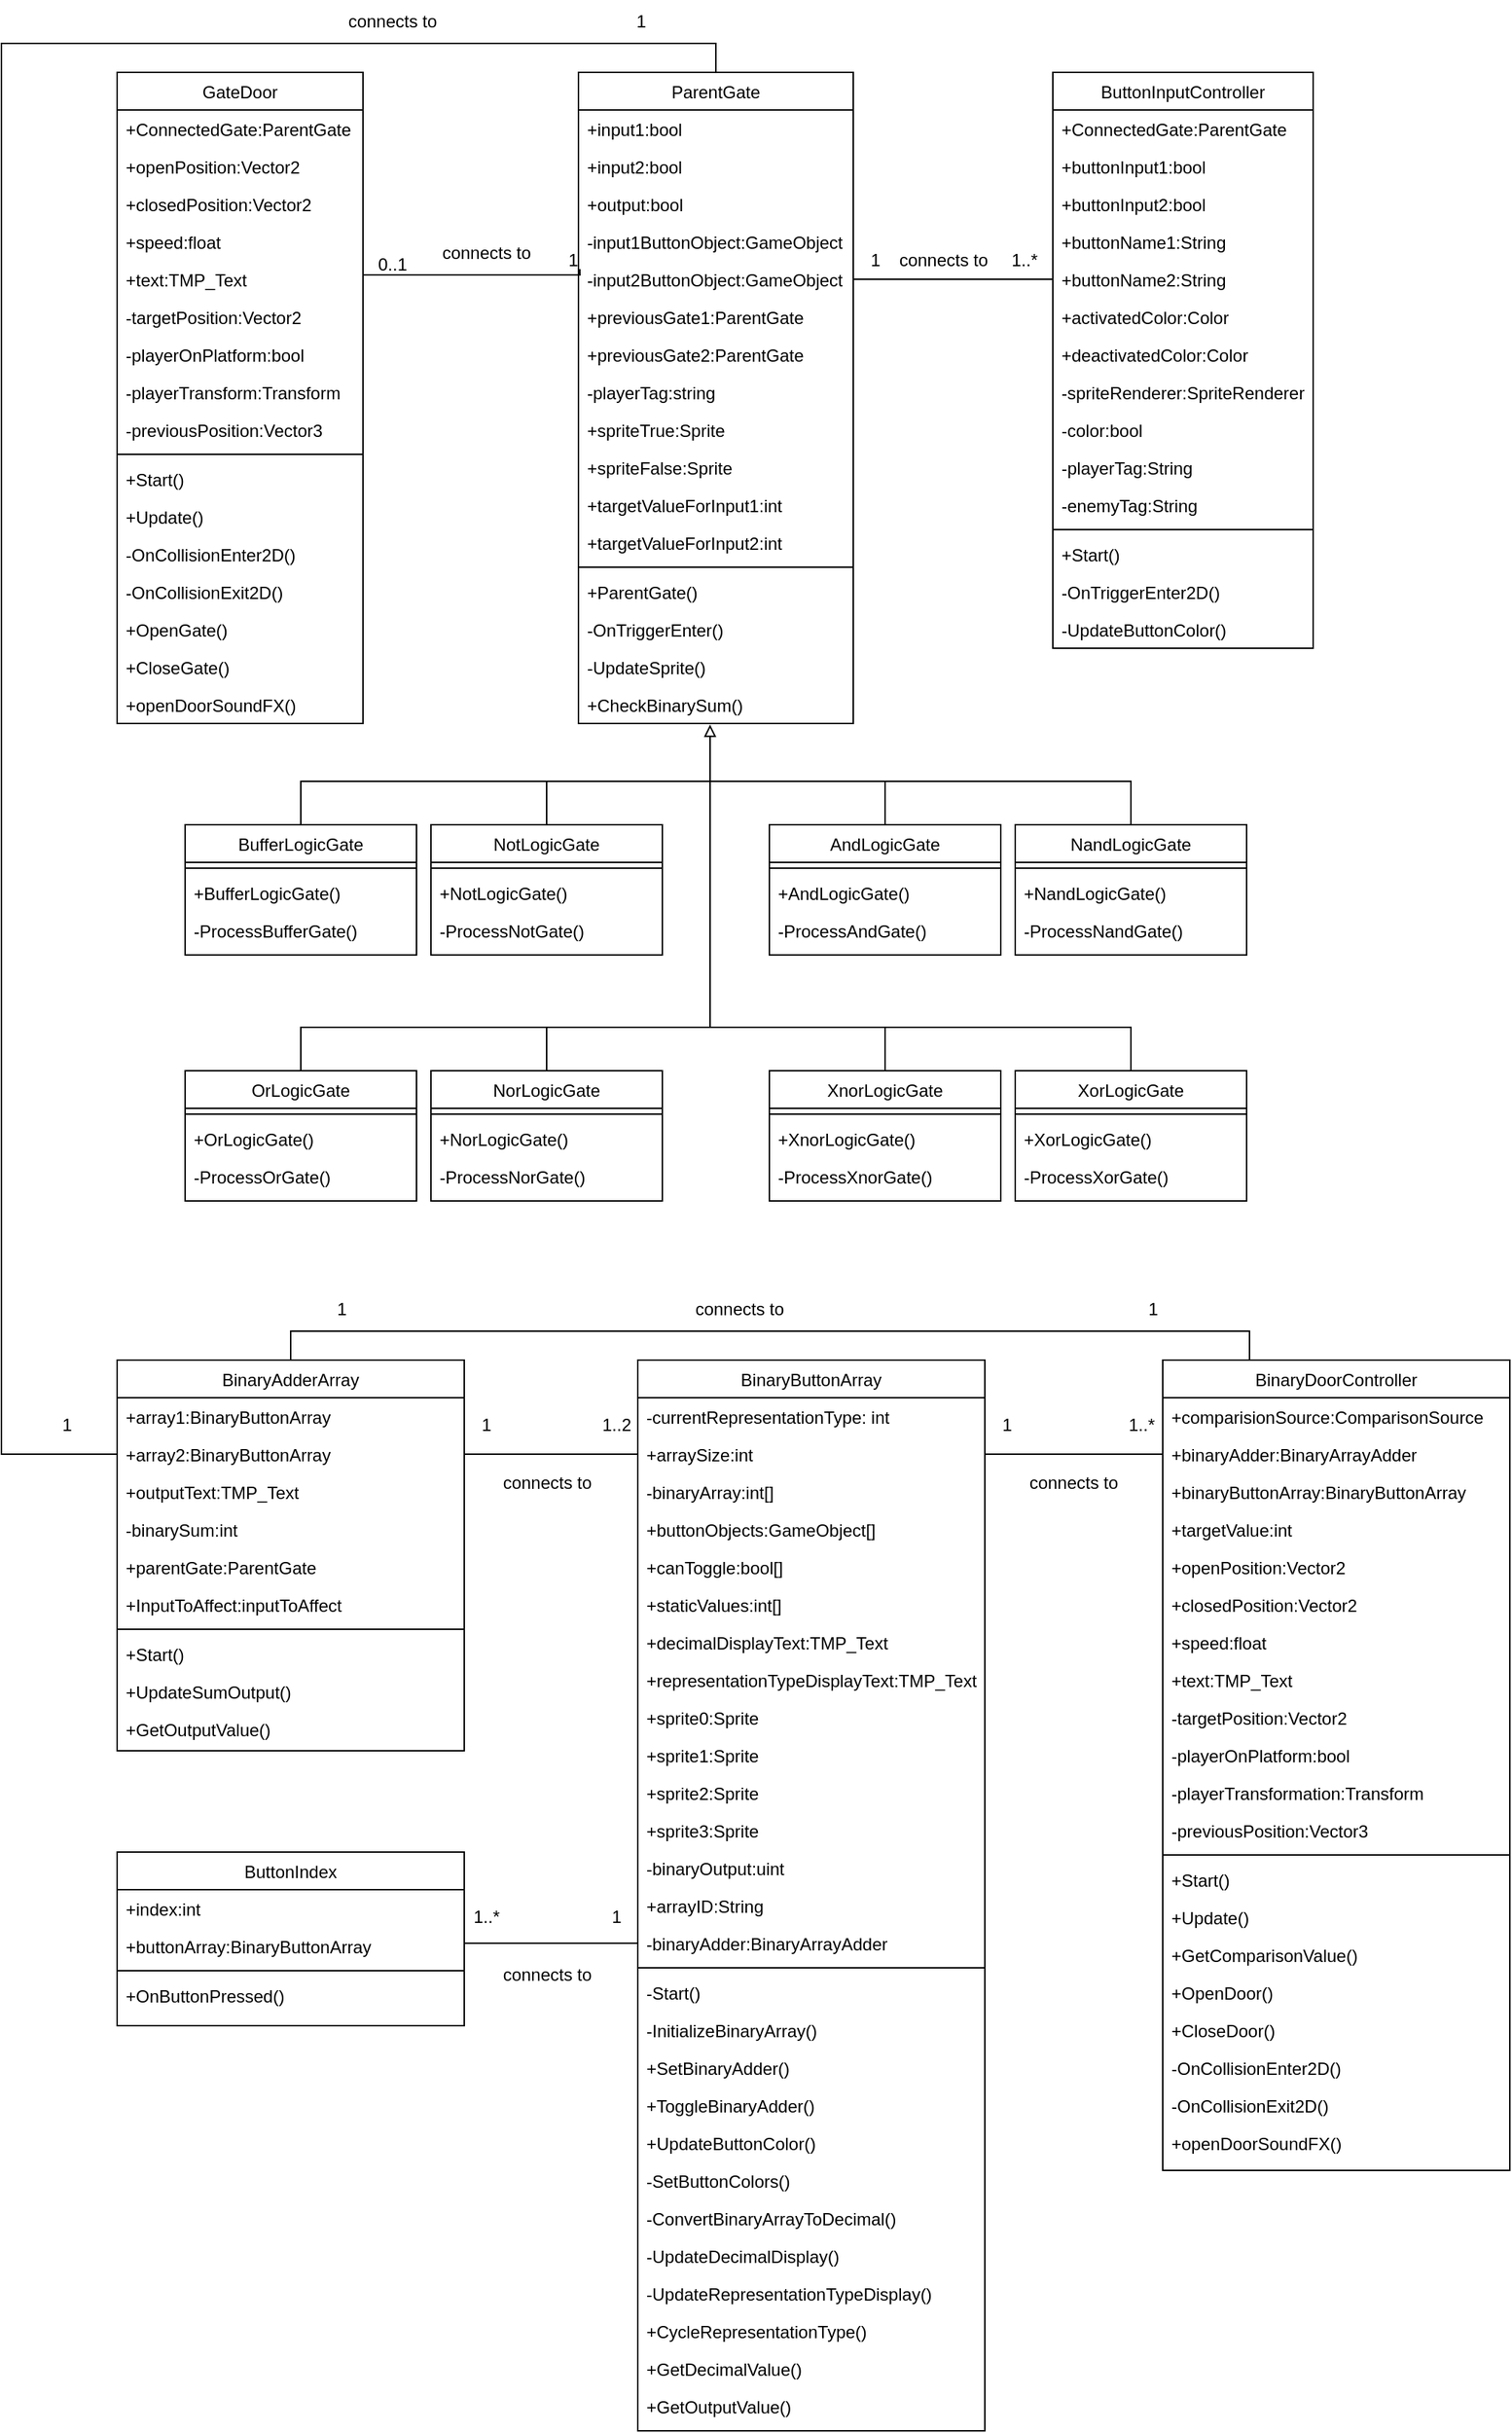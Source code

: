 <mxfile version="25.0.1">
  <diagram id="C5RBs43oDa-KdzZeNtuy" name="Page-1">
    <mxGraphModel dx="2206" dy="1188" grid="1" gridSize="10" guides="1" tooltips="1" connect="1" arrows="1" fold="1" page="1" pageScale="1" pageWidth="827" pageHeight="1169" math="0" shadow="0">
      <root>
        <mxCell id="WIyWlLk6GJQsqaUBKTNV-0" />
        <mxCell id="WIyWlLk6GJQsqaUBKTNV-1" parent="WIyWlLk6GJQsqaUBKTNV-0" />
        <mxCell id="zkfFHV4jXpPFQw0GAbJ--0" value="ParentGate" style="swimlane;fontStyle=0;align=center;verticalAlign=top;childLayout=stackLayout;horizontal=1;startSize=26;horizontalStack=0;resizeParent=1;resizeLast=0;collapsible=1;marginBottom=0;rounded=0;shadow=0;strokeWidth=1;" parent="WIyWlLk6GJQsqaUBKTNV-1" vertex="1">
          <mxGeometry x="469" y="70" width="190" height="450" as="geometry">
            <mxRectangle x="230" y="140" width="160" height="26" as="alternateBounds" />
          </mxGeometry>
        </mxCell>
        <mxCell id="zkfFHV4jXpPFQw0GAbJ--1" value="+input1:bool" style="text;align=left;verticalAlign=top;spacingLeft=4;spacingRight=4;overflow=hidden;rotatable=0;points=[[0,0.5],[1,0.5]];portConstraint=eastwest;" parent="zkfFHV4jXpPFQw0GAbJ--0" vertex="1">
          <mxGeometry y="26" width="190" height="26" as="geometry" />
        </mxCell>
        <mxCell id="zkfFHV4jXpPFQw0GAbJ--2" value="+input2:bool" style="text;align=left;verticalAlign=top;spacingLeft=4;spacingRight=4;overflow=hidden;rotatable=0;points=[[0,0.5],[1,0.5]];portConstraint=eastwest;rounded=0;shadow=0;html=0;" parent="zkfFHV4jXpPFQw0GAbJ--0" vertex="1">
          <mxGeometry y="52" width="190" height="26" as="geometry" />
        </mxCell>
        <mxCell id="zkfFHV4jXpPFQw0GAbJ--3" value="+output:bool" style="text;align=left;verticalAlign=top;spacingLeft=4;spacingRight=4;overflow=hidden;rotatable=0;points=[[0,0.5],[1,0.5]];portConstraint=eastwest;rounded=0;shadow=0;html=0;" parent="zkfFHV4jXpPFQw0GAbJ--0" vertex="1">
          <mxGeometry y="78" width="190" height="26" as="geometry" />
        </mxCell>
        <mxCell id="TYXQP1tFyIb6jJidt-Y4-1" value="-input1ButtonObject:GameObject" style="text;align=left;verticalAlign=top;spacingLeft=4;spacingRight=4;overflow=hidden;rotatable=0;points=[[0,0.5],[1,0.5]];portConstraint=eastwest;rounded=0;shadow=0;html=0;" parent="zkfFHV4jXpPFQw0GAbJ--0" vertex="1">
          <mxGeometry y="104" width="190" height="26" as="geometry" />
        </mxCell>
        <mxCell id="TYXQP1tFyIb6jJidt-Y4-10" value="-input2ButtonObject:GameObject" style="text;align=left;verticalAlign=top;spacingLeft=4;spacingRight=4;overflow=hidden;rotatable=0;points=[[0,0.5],[1,0.5]];portConstraint=eastwest;rounded=0;shadow=0;html=0;" parent="zkfFHV4jXpPFQw0GAbJ--0" vertex="1">
          <mxGeometry y="130" width="190" height="26" as="geometry" />
        </mxCell>
        <mxCell id="TYXQP1tFyIb6jJidt-Y4-11" value="+previousGate1:ParentGate" style="text;align=left;verticalAlign=top;spacingLeft=4;spacingRight=4;overflow=hidden;rotatable=0;points=[[0,0.5],[1,0.5]];portConstraint=eastwest;rounded=0;shadow=0;html=0;" parent="zkfFHV4jXpPFQw0GAbJ--0" vertex="1">
          <mxGeometry y="156" width="190" height="26" as="geometry" />
        </mxCell>
        <mxCell id="TYXQP1tFyIb6jJidt-Y4-12" value="+previousGate2:ParentGate" style="text;align=left;verticalAlign=top;spacingLeft=4;spacingRight=4;overflow=hidden;rotatable=0;points=[[0,0.5],[1,0.5]];portConstraint=eastwest;rounded=0;shadow=0;html=0;" parent="zkfFHV4jXpPFQw0GAbJ--0" vertex="1">
          <mxGeometry y="182" width="190" height="26" as="geometry" />
        </mxCell>
        <mxCell id="TYXQP1tFyIb6jJidt-Y4-13" value="-playerTag:string" style="text;align=left;verticalAlign=top;spacingLeft=4;spacingRight=4;overflow=hidden;rotatable=0;points=[[0,0.5],[1,0.5]];portConstraint=eastwest;rounded=0;shadow=0;html=0;" parent="zkfFHV4jXpPFQw0GAbJ--0" vertex="1">
          <mxGeometry y="208" width="190" height="26" as="geometry" />
        </mxCell>
        <mxCell id="y16BvisyjqJr0UxTLlGu-23" value="+spriteTrue:Sprite" style="text;align=left;verticalAlign=top;spacingLeft=4;spacingRight=4;overflow=hidden;rotatable=0;points=[[0,0.5],[1,0.5]];portConstraint=eastwest;rounded=0;shadow=0;html=0;" vertex="1" parent="zkfFHV4jXpPFQw0GAbJ--0">
          <mxGeometry y="234" width="190" height="26" as="geometry" />
        </mxCell>
        <mxCell id="y16BvisyjqJr0UxTLlGu-24" value="+spriteFalse:Sprite" style="text;align=left;verticalAlign=top;spacingLeft=4;spacingRight=4;overflow=hidden;rotatable=0;points=[[0,0.5],[1,0.5]];portConstraint=eastwest;rounded=0;shadow=0;html=0;" vertex="1" parent="zkfFHV4jXpPFQw0GAbJ--0">
          <mxGeometry y="260" width="190" height="26" as="geometry" />
        </mxCell>
        <mxCell id="y16BvisyjqJr0UxTLlGu-25" value="+targetValueForInput1:int" style="text;align=left;verticalAlign=top;spacingLeft=4;spacingRight=4;overflow=hidden;rotatable=0;points=[[0,0.5],[1,0.5]];portConstraint=eastwest;rounded=0;shadow=0;html=0;" vertex="1" parent="zkfFHV4jXpPFQw0GAbJ--0">
          <mxGeometry y="286" width="190" height="26" as="geometry" />
        </mxCell>
        <mxCell id="y16BvisyjqJr0UxTLlGu-26" value="+targetValueForInput2:int" style="text;align=left;verticalAlign=top;spacingLeft=4;spacingRight=4;overflow=hidden;rotatable=0;points=[[0,0.5],[1,0.5]];portConstraint=eastwest;rounded=0;shadow=0;html=0;" vertex="1" parent="zkfFHV4jXpPFQw0GAbJ--0">
          <mxGeometry y="312" width="190" height="26" as="geometry" />
        </mxCell>
        <mxCell id="zkfFHV4jXpPFQw0GAbJ--4" value="" style="line;html=1;strokeWidth=1;align=left;verticalAlign=middle;spacingTop=-1;spacingLeft=3;spacingRight=3;rotatable=0;labelPosition=right;points=[];portConstraint=eastwest;" parent="zkfFHV4jXpPFQw0GAbJ--0" vertex="1">
          <mxGeometry y="338" width="190" height="8" as="geometry" />
        </mxCell>
        <mxCell id="y16BvisyjqJr0UxTLlGu-27" value="+ParentGate()" style="text;align=left;verticalAlign=top;spacingLeft=4;spacingRight=4;overflow=hidden;rotatable=0;points=[[0,0.5],[1,0.5]];portConstraint=eastwest;rounded=0;shadow=0;html=0;" vertex="1" parent="zkfFHV4jXpPFQw0GAbJ--0">
          <mxGeometry y="346" width="190" height="26" as="geometry" />
        </mxCell>
        <mxCell id="y16BvisyjqJr0UxTLlGu-28" value="-OnTriggerEnter()" style="text;align=left;verticalAlign=top;spacingLeft=4;spacingRight=4;overflow=hidden;rotatable=0;points=[[0,0.5],[1,0.5]];portConstraint=eastwest;rounded=0;shadow=0;html=0;" vertex="1" parent="zkfFHV4jXpPFQw0GAbJ--0">
          <mxGeometry y="372" width="190" height="26" as="geometry" />
        </mxCell>
        <mxCell id="y16BvisyjqJr0UxTLlGu-29" value="-UpdateSprite()" style="text;align=left;verticalAlign=top;spacingLeft=4;spacingRight=4;overflow=hidden;rotatable=0;points=[[0,0.5],[1,0.5]];portConstraint=eastwest;rounded=0;shadow=0;html=0;" vertex="1" parent="zkfFHV4jXpPFQw0GAbJ--0">
          <mxGeometry y="398" width="190" height="26" as="geometry" />
        </mxCell>
        <mxCell id="y16BvisyjqJr0UxTLlGu-30" value="+CheckBinarySum()" style="text;align=left;verticalAlign=top;spacingLeft=4;spacingRight=4;overflow=hidden;rotatable=0;points=[[0,0.5],[1,0.5]];portConstraint=eastwest;rounded=0;shadow=0;html=0;" vertex="1" parent="zkfFHV4jXpPFQw0GAbJ--0">
          <mxGeometry y="424" width="190" height="26" as="geometry" />
        </mxCell>
        <mxCell id="zkfFHV4jXpPFQw0GAbJ--6" value="AndLogicGate" style="swimlane;fontStyle=0;align=center;verticalAlign=top;childLayout=stackLayout;horizontal=1;startSize=26;horizontalStack=0;resizeParent=1;resizeLast=0;collapsible=1;marginBottom=0;rounded=0;shadow=0;strokeWidth=1;" parent="WIyWlLk6GJQsqaUBKTNV-1" vertex="1">
          <mxGeometry x="601" y="590" width="160" height="90" as="geometry">
            <mxRectangle x="130" y="380" width="160" height="26" as="alternateBounds" />
          </mxGeometry>
        </mxCell>
        <mxCell id="zkfFHV4jXpPFQw0GAbJ--9" value="" style="line;html=1;strokeWidth=1;align=left;verticalAlign=middle;spacingTop=-1;spacingLeft=3;spacingRight=3;rotatable=0;labelPosition=right;points=[];portConstraint=eastwest;" parent="zkfFHV4jXpPFQw0GAbJ--6" vertex="1">
          <mxGeometry y="26" width="160" height="8" as="geometry" />
        </mxCell>
        <mxCell id="zkfFHV4jXpPFQw0GAbJ--11" value="+AndLogicGate()" style="text;align=left;verticalAlign=top;spacingLeft=4;spacingRight=4;overflow=hidden;rotatable=0;points=[[0,0.5],[1,0.5]];portConstraint=eastwest;" parent="zkfFHV4jXpPFQw0GAbJ--6" vertex="1">
          <mxGeometry y="34" width="160" height="26" as="geometry" />
        </mxCell>
        <mxCell id="TYXQP1tFyIb6jJidt-Y4-17" value="-ProcessAndGate()" style="text;align=left;verticalAlign=top;spacingLeft=4;spacingRight=4;overflow=hidden;rotatable=0;points=[[0,0.5],[1,0.5]];portConstraint=eastwest;" parent="zkfFHV4jXpPFQw0GAbJ--6" vertex="1">
          <mxGeometry y="60" width="160" height="26" as="geometry" />
        </mxCell>
        <mxCell id="TYXQP1tFyIb6jJidt-Y4-18" value="NandLogicGate" style="swimlane;fontStyle=0;align=center;verticalAlign=top;childLayout=stackLayout;horizontal=1;startSize=26;horizontalStack=0;resizeParent=1;resizeLast=0;collapsible=1;marginBottom=0;rounded=0;shadow=0;strokeWidth=1;" parent="WIyWlLk6GJQsqaUBKTNV-1" vertex="1">
          <mxGeometry x="771" y="590" width="160" height="90" as="geometry">
            <mxRectangle x="130" y="380" width="160" height="26" as="alternateBounds" />
          </mxGeometry>
        </mxCell>
        <mxCell id="TYXQP1tFyIb6jJidt-Y4-19" value="" style="line;html=1;strokeWidth=1;align=left;verticalAlign=middle;spacingTop=-1;spacingLeft=3;spacingRight=3;rotatable=0;labelPosition=right;points=[];portConstraint=eastwest;" parent="TYXQP1tFyIb6jJidt-Y4-18" vertex="1">
          <mxGeometry y="26" width="160" height="8" as="geometry" />
        </mxCell>
        <mxCell id="TYXQP1tFyIb6jJidt-Y4-20" value="+NandLogicGate()" style="text;align=left;verticalAlign=top;spacingLeft=4;spacingRight=4;overflow=hidden;rotatable=0;points=[[0,0.5],[1,0.5]];portConstraint=eastwest;" parent="TYXQP1tFyIb6jJidt-Y4-18" vertex="1">
          <mxGeometry y="34" width="160" height="26" as="geometry" />
        </mxCell>
        <mxCell id="TYXQP1tFyIb6jJidt-Y4-22" value="-ProcessNandGate()" style="text;align=left;verticalAlign=top;spacingLeft=4;spacingRight=4;overflow=hidden;rotatable=0;points=[[0,0.5],[1,0.5]];portConstraint=eastwest;" parent="TYXQP1tFyIb6jJidt-Y4-18" vertex="1">
          <mxGeometry y="60" width="160" height="26" as="geometry" />
        </mxCell>
        <mxCell id="TYXQP1tFyIb6jJidt-Y4-63" value="XorLogicGate" style="swimlane;fontStyle=0;align=center;verticalAlign=top;childLayout=stackLayout;horizontal=1;startSize=26;horizontalStack=0;resizeParent=1;resizeLast=0;collapsible=1;marginBottom=0;rounded=0;shadow=0;strokeWidth=1;" parent="WIyWlLk6GJQsqaUBKTNV-1" vertex="1">
          <mxGeometry x="771" y="760" width="160" height="90" as="geometry">
            <mxRectangle x="130" y="380" width="160" height="26" as="alternateBounds" />
          </mxGeometry>
        </mxCell>
        <mxCell id="TYXQP1tFyIb6jJidt-Y4-64" value="" style="line;html=1;strokeWidth=1;align=left;verticalAlign=middle;spacingTop=-1;spacingLeft=3;spacingRight=3;rotatable=0;labelPosition=right;points=[];portConstraint=eastwest;" parent="TYXQP1tFyIb6jJidt-Y4-63" vertex="1">
          <mxGeometry y="26" width="160" height="8" as="geometry" />
        </mxCell>
        <mxCell id="TYXQP1tFyIb6jJidt-Y4-65" value="+XorLogicGate()" style="text;align=left;verticalAlign=top;spacingLeft=4;spacingRight=4;overflow=hidden;rotatable=0;points=[[0,0.5],[1,0.5]];portConstraint=eastwest;" parent="TYXQP1tFyIb6jJidt-Y4-63" vertex="1">
          <mxGeometry y="34" width="160" height="26" as="geometry" />
        </mxCell>
        <mxCell id="TYXQP1tFyIb6jJidt-Y4-67" value="-ProcessXorGate()" style="text;align=left;verticalAlign=top;spacingLeft=4;spacingRight=4;overflow=hidden;rotatable=0;points=[[0,0.5],[1,0.5]];portConstraint=eastwest;" parent="TYXQP1tFyIb6jJidt-Y4-63" vertex="1">
          <mxGeometry y="60" width="160" height="26" as="geometry" />
        </mxCell>
        <mxCell id="TYXQP1tFyIb6jJidt-Y4-75" value="OrLogicGate" style="swimlane;fontStyle=0;align=center;verticalAlign=top;childLayout=stackLayout;horizontal=1;startSize=26;horizontalStack=0;resizeParent=1;resizeLast=0;collapsible=1;marginBottom=0;rounded=0;shadow=0;strokeWidth=1;" parent="WIyWlLk6GJQsqaUBKTNV-1" vertex="1">
          <mxGeometry x="197" y="760" width="160" height="90" as="geometry">
            <mxRectangle x="130" y="380" width="160" height="26" as="alternateBounds" />
          </mxGeometry>
        </mxCell>
        <mxCell id="TYXQP1tFyIb6jJidt-Y4-76" value="" style="line;html=1;strokeWidth=1;align=left;verticalAlign=middle;spacingTop=-1;spacingLeft=3;spacingRight=3;rotatable=0;labelPosition=right;points=[];portConstraint=eastwest;" parent="TYXQP1tFyIb6jJidt-Y4-75" vertex="1">
          <mxGeometry y="26" width="160" height="8" as="geometry" />
        </mxCell>
        <mxCell id="TYXQP1tFyIb6jJidt-Y4-77" value="+OrLogicGate()" style="text;align=left;verticalAlign=top;spacingLeft=4;spacingRight=4;overflow=hidden;rotatable=0;points=[[0,0.5],[1,0.5]];portConstraint=eastwest;" parent="TYXQP1tFyIb6jJidt-Y4-75" vertex="1">
          <mxGeometry y="34" width="160" height="26" as="geometry" />
        </mxCell>
        <mxCell id="TYXQP1tFyIb6jJidt-Y4-79" value="-ProcessOrGate()" style="text;align=left;verticalAlign=top;spacingLeft=4;spacingRight=4;overflow=hidden;rotatable=0;points=[[0,0.5],[1,0.5]];portConstraint=eastwest;" parent="TYXQP1tFyIb6jJidt-Y4-75" vertex="1">
          <mxGeometry y="60" width="160" height="26" as="geometry" />
        </mxCell>
        <mxCell id="TYXQP1tFyIb6jJidt-Y4-80" value="NorLogicGate" style="swimlane;fontStyle=0;align=center;verticalAlign=top;childLayout=stackLayout;horizontal=1;startSize=26;horizontalStack=0;resizeParent=1;resizeLast=0;collapsible=1;marginBottom=0;rounded=0;shadow=0;strokeWidth=1;" parent="WIyWlLk6GJQsqaUBKTNV-1" vertex="1">
          <mxGeometry x="367" y="760" width="160" height="90" as="geometry">
            <mxRectangle x="130" y="380" width="160" height="26" as="alternateBounds" />
          </mxGeometry>
        </mxCell>
        <mxCell id="TYXQP1tFyIb6jJidt-Y4-81" value="" style="line;html=1;strokeWidth=1;align=left;verticalAlign=middle;spacingTop=-1;spacingLeft=3;spacingRight=3;rotatable=0;labelPosition=right;points=[];portConstraint=eastwest;" parent="TYXQP1tFyIb6jJidt-Y4-80" vertex="1">
          <mxGeometry y="26" width="160" height="8" as="geometry" />
        </mxCell>
        <mxCell id="TYXQP1tFyIb6jJidt-Y4-82" value="+NorLogicGate()" style="text;align=left;verticalAlign=top;spacingLeft=4;spacingRight=4;overflow=hidden;rotatable=0;points=[[0,0.5],[1,0.5]];portConstraint=eastwest;" parent="TYXQP1tFyIb6jJidt-Y4-80" vertex="1">
          <mxGeometry y="34" width="160" height="26" as="geometry" />
        </mxCell>
        <mxCell id="TYXQP1tFyIb6jJidt-Y4-84" value="-ProcessNorGate()" style="text;align=left;verticalAlign=top;spacingLeft=4;spacingRight=4;overflow=hidden;rotatable=0;points=[[0,0.5],[1,0.5]];portConstraint=eastwest;" parent="TYXQP1tFyIb6jJidt-Y4-80" vertex="1">
          <mxGeometry y="60" width="160" height="26" as="geometry" />
        </mxCell>
        <mxCell id="TYXQP1tFyIb6jJidt-Y4-85" value="XnorLogicGate" style="swimlane;fontStyle=0;align=center;verticalAlign=top;childLayout=stackLayout;horizontal=1;startSize=26;horizontalStack=0;resizeParent=1;resizeLast=0;collapsible=1;marginBottom=0;rounded=0;shadow=0;strokeWidth=1;" parent="WIyWlLk6GJQsqaUBKTNV-1" vertex="1">
          <mxGeometry x="601" y="760" width="160" height="90" as="geometry">
            <mxRectangle x="130" y="380" width="160" height="26" as="alternateBounds" />
          </mxGeometry>
        </mxCell>
        <mxCell id="TYXQP1tFyIb6jJidt-Y4-86" value="" style="line;html=1;strokeWidth=1;align=left;verticalAlign=middle;spacingTop=-1;spacingLeft=3;spacingRight=3;rotatable=0;labelPosition=right;points=[];portConstraint=eastwest;" parent="TYXQP1tFyIb6jJidt-Y4-85" vertex="1">
          <mxGeometry y="26" width="160" height="8" as="geometry" />
        </mxCell>
        <mxCell id="TYXQP1tFyIb6jJidt-Y4-87" value="+XnorLogicGate()" style="text;align=left;verticalAlign=top;spacingLeft=4;spacingRight=4;overflow=hidden;rotatable=0;points=[[0,0.5],[1,0.5]];portConstraint=eastwest;" parent="TYXQP1tFyIb6jJidt-Y4-85" vertex="1">
          <mxGeometry y="34" width="160" height="26" as="geometry" />
        </mxCell>
        <mxCell id="TYXQP1tFyIb6jJidt-Y4-89" value="-ProcessXnorGate()" style="text;align=left;verticalAlign=top;spacingLeft=4;spacingRight=4;overflow=hidden;rotatable=0;points=[[0,0.5],[1,0.5]];portConstraint=eastwest;" parent="TYXQP1tFyIb6jJidt-Y4-85" vertex="1">
          <mxGeometry y="60" width="160" height="26" as="geometry" />
        </mxCell>
        <mxCell id="TYXQP1tFyIb6jJidt-Y4-93" value="ButtonInputController" style="swimlane;fontStyle=0;align=center;verticalAlign=top;childLayout=stackLayout;horizontal=1;startSize=26;horizontalStack=0;resizeParent=1;resizeLast=0;collapsible=1;marginBottom=0;rounded=0;shadow=0;strokeWidth=1;" parent="WIyWlLk6GJQsqaUBKTNV-1" vertex="1">
          <mxGeometry x="797" y="70" width="180" height="398" as="geometry">
            <mxRectangle x="230" y="140" width="160" height="26" as="alternateBounds" />
          </mxGeometry>
        </mxCell>
        <mxCell id="TYXQP1tFyIb6jJidt-Y4-94" value="+ConnectedGate:ParentGate" style="text;align=left;verticalAlign=top;spacingLeft=4;spacingRight=4;overflow=hidden;rotatable=0;points=[[0,0.5],[1,0.5]];portConstraint=eastwest;" parent="TYXQP1tFyIb6jJidt-Y4-93" vertex="1">
          <mxGeometry y="26" width="180" height="26" as="geometry" />
        </mxCell>
        <mxCell id="TYXQP1tFyIb6jJidt-Y4-95" value="+buttonInput1:bool" style="text;align=left;verticalAlign=top;spacingLeft=4;spacingRight=4;overflow=hidden;rotatable=0;points=[[0,0.5],[1,0.5]];portConstraint=eastwest;rounded=0;shadow=0;html=0;" parent="TYXQP1tFyIb6jJidt-Y4-93" vertex="1">
          <mxGeometry y="52" width="180" height="26" as="geometry" />
        </mxCell>
        <mxCell id="TYXQP1tFyIb6jJidt-Y4-96" value="+buttonInput2:bool" style="text;align=left;verticalAlign=top;spacingLeft=4;spacingRight=4;overflow=hidden;rotatable=0;points=[[0,0.5],[1,0.5]];portConstraint=eastwest;rounded=0;shadow=0;html=0;" parent="TYXQP1tFyIb6jJidt-Y4-93" vertex="1">
          <mxGeometry y="78" width="180" height="26" as="geometry" />
        </mxCell>
        <mxCell id="TYXQP1tFyIb6jJidt-Y4-97" value="+buttonName1:String" style="text;align=left;verticalAlign=top;spacingLeft=4;spacingRight=4;overflow=hidden;rotatable=0;points=[[0,0.5],[1,0.5]];portConstraint=eastwest;" parent="TYXQP1tFyIb6jJidt-Y4-93" vertex="1">
          <mxGeometry y="104" width="180" height="26" as="geometry" />
        </mxCell>
        <mxCell id="TYXQP1tFyIb6jJidt-Y4-98" value="+buttonName2:String" style="text;align=left;verticalAlign=top;spacingLeft=4;spacingRight=4;overflow=hidden;rotatable=0;points=[[0,0.5],[1,0.5]];portConstraint=eastwest;rounded=0;shadow=0;html=0;" parent="TYXQP1tFyIb6jJidt-Y4-93" vertex="1">
          <mxGeometry y="130" width="180" height="26" as="geometry" />
        </mxCell>
        <mxCell id="TYXQP1tFyIb6jJidt-Y4-100" value="+activatedColor:Color" style="text;align=left;verticalAlign=top;spacingLeft=4;spacingRight=4;overflow=hidden;rotatable=0;points=[[0,0.5],[1,0.5]];portConstraint=eastwest;rounded=0;shadow=0;html=0;" parent="TYXQP1tFyIb6jJidt-Y4-93" vertex="1">
          <mxGeometry y="156" width="180" height="26" as="geometry" />
        </mxCell>
        <mxCell id="TYXQP1tFyIb6jJidt-Y4-101" value="+deactivatedColor:Color" style="text;align=left;verticalAlign=top;spacingLeft=4;spacingRight=4;overflow=hidden;rotatable=0;points=[[0,0.5],[1,0.5]];portConstraint=eastwest;rounded=0;shadow=0;html=0;" parent="TYXQP1tFyIb6jJidt-Y4-93" vertex="1">
          <mxGeometry y="182" width="180" height="26" as="geometry" />
        </mxCell>
        <mxCell id="TYXQP1tFyIb6jJidt-Y4-102" value="-spriteRenderer:SpriteRenderer" style="text;align=left;verticalAlign=top;spacingLeft=4;spacingRight=4;overflow=hidden;rotatable=0;points=[[0,0.5],[1,0.5]];portConstraint=eastwest;rounded=0;shadow=0;html=0;" parent="TYXQP1tFyIb6jJidt-Y4-93" vertex="1">
          <mxGeometry y="208" width="180" height="26" as="geometry" />
        </mxCell>
        <mxCell id="TYXQP1tFyIb6jJidt-Y4-103" value="-color:bool" style="text;align=left;verticalAlign=top;spacingLeft=4;spacingRight=4;overflow=hidden;rotatable=0;points=[[0,0.5],[1,0.5]];portConstraint=eastwest;rounded=0;shadow=0;html=0;" parent="TYXQP1tFyIb6jJidt-Y4-93" vertex="1">
          <mxGeometry y="234" width="180" height="26" as="geometry" />
        </mxCell>
        <mxCell id="TYXQP1tFyIb6jJidt-Y4-99" value="-playerTag:String" style="text;align=left;verticalAlign=top;spacingLeft=4;spacingRight=4;overflow=hidden;rotatable=0;points=[[0,0.5],[1,0.5]];portConstraint=eastwest;rounded=0;shadow=0;html=0;" parent="TYXQP1tFyIb6jJidt-Y4-93" vertex="1">
          <mxGeometry y="260" width="180" height="26" as="geometry" />
        </mxCell>
        <mxCell id="y16BvisyjqJr0UxTLlGu-32" value="-enemyTag:String" style="text;align=left;verticalAlign=top;spacingLeft=4;spacingRight=4;overflow=hidden;rotatable=0;points=[[0,0.5],[1,0.5]];portConstraint=eastwest;rounded=0;shadow=0;html=0;" vertex="1" parent="TYXQP1tFyIb6jJidt-Y4-93">
          <mxGeometry y="286" width="180" height="26" as="geometry" />
        </mxCell>
        <mxCell id="TYXQP1tFyIb6jJidt-Y4-104" value="" style="line;html=1;strokeWidth=1;align=left;verticalAlign=middle;spacingTop=-1;spacingLeft=3;spacingRight=3;rotatable=0;labelPosition=right;points=[];portConstraint=eastwest;" parent="TYXQP1tFyIb6jJidt-Y4-93" vertex="1">
          <mxGeometry y="312" width="180" height="8" as="geometry" />
        </mxCell>
        <mxCell id="y16BvisyjqJr0UxTLlGu-33" value="+Start()" style="text;align=left;verticalAlign=top;spacingLeft=4;spacingRight=4;overflow=hidden;rotatable=0;points=[[0,0.5],[1,0.5]];portConstraint=eastwest;rounded=0;shadow=0;html=0;" vertex="1" parent="TYXQP1tFyIb6jJidt-Y4-93">
          <mxGeometry y="320" width="180" height="26" as="geometry" />
        </mxCell>
        <mxCell id="y16BvisyjqJr0UxTLlGu-34" value="-OnTriggerEnter2D()" style="text;align=left;verticalAlign=top;spacingLeft=4;spacingRight=4;overflow=hidden;rotatable=0;points=[[0,0.5],[1,0.5]];portConstraint=eastwest;rounded=0;shadow=0;html=0;" vertex="1" parent="TYXQP1tFyIb6jJidt-Y4-93">
          <mxGeometry y="346" width="180" height="26" as="geometry" />
        </mxCell>
        <mxCell id="y16BvisyjqJr0UxTLlGu-35" value="-UpdateButtonColor()" style="text;align=left;verticalAlign=top;spacingLeft=4;spacingRight=4;overflow=hidden;rotatable=0;points=[[0,0.5],[1,0.5]];portConstraint=eastwest;rounded=0;shadow=0;html=0;" vertex="1" parent="TYXQP1tFyIb6jJidt-Y4-93">
          <mxGeometry y="372" width="180" height="26" as="geometry" />
        </mxCell>
        <mxCell id="TYXQP1tFyIb6jJidt-Y4-108" style="edgeStyle=orthogonalEdgeStyle;rounded=0;orthogonalLoop=1;jettySize=auto;html=1;entryX=0;entryY=0.5;entryDx=0;entryDy=0;endArrow=none;endFill=0;" parent="WIyWlLk6GJQsqaUBKTNV-1" target="TYXQP1tFyIb6jJidt-Y4-98" edge="1" source="TYXQP1tFyIb6jJidt-Y4-10">
          <mxGeometry relative="1" as="geometry">
            <mxPoint x="610" y="186.966" as="sourcePoint" />
          </mxGeometry>
        </mxCell>
        <mxCell id="TYXQP1tFyIb6jJidt-Y4-111" value="1..*" style="text;html=1;align=center;verticalAlign=middle;resizable=0;points=[];autosize=1;strokeColor=none;fillColor=none;" parent="WIyWlLk6GJQsqaUBKTNV-1" vertex="1">
          <mxGeometry x="757" y="185" width="40" height="30" as="geometry" />
        </mxCell>
        <mxCell id="TYXQP1tFyIb6jJidt-Y4-114" value="NotLogicGate" style="swimlane;fontStyle=0;align=center;verticalAlign=top;childLayout=stackLayout;horizontal=1;startSize=26;horizontalStack=0;resizeParent=1;resizeLast=0;collapsible=1;marginBottom=0;rounded=0;shadow=0;strokeWidth=1;" parent="WIyWlLk6GJQsqaUBKTNV-1" vertex="1">
          <mxGeometry x="367" y="590" width="160" height="90" as="geometry">
            <mxRectangle x="130" y="380" width="160" height="26" as="alternateBounds" />
          </mxGeometry>
        </mxCell>
        <mxCell id="TYXQP1tFyIb6jJidt-Y4-115" value="" style="line;html=1;strokeWidth=1;align=left;verticalAlign=middle;spacingTop=-1;spacingLeft=3;spacingRight=3;rotatable=0;labelPosition=right;points=[];portConstraint=eastwest;" parent="TYXQP1tFyIb6jJidt-Y4-114" vertex="1">
          <mxGeometry y="26" width="160" height="8" as="geometry" />
        </mxCell>
        <mxCell id="TYXQP1tFyIb6jJidt-Y4-116" value="+NotLogicGate()" style="text;align=left;verticalAlign=top;spacingLeft=4;spacingRight=4;overflow=hidden;rotatable=0;points=[[0,0.5],[1,0.5]];portConstraint=eastwest;" parent="TYXQP1tFyIb6jJidt-Y4-114" vertex="1">
          <mxGeometry y="34" width="160" height="26" as="geometry" />
        </mxCell>
        <mxCell id="TYXQP1tFyIb6jJidt-Y4-118" value="-ProcessNotGate()" style="text;align=left;verticalAlign=top;spacingLeft=4;spacingRight=4;overflow=hidden;rotatable=0;points=[[0,0.5],[1,0.5]];portConstraint=eastwest;" parent="TYXQP1tFyIb6jJidt-Y4-114" vertex="1">
          <mxGeometry y="60" width="160" height="26" as="geometry" />
        </mxCell>
        <mxCell id="TYXQP1tFyIb6jJidt-Y4-120" value="connects to" style="text;html=1;align=center;verticalAlign=middle;resizable=0;points=[];autosize=1;strokeColor=none;fillColor=none;" parent="WIyWlLk6GJQsqaUBKTNV-1" vertex="1">
          <mxGeometry x="681" y="185" width="80" height="30" as="geometry" />
        </mxCell>
        <mxCell id="TYXQP1tFyIb6jJidt-Y4-137" style="edgeStyle=orthogonalEdgeStyle;rounded=0;orthogonalLoop=1;jettySize=auto;html=1;entryX=0.005;entryY=1.231;entryDx=0;entryDy=0;endArrow=none;endFill=0;entryPerimeter=0;" parent="WIyWlLk6GJQsqaUBKTNV-1" source="TYXQP1tFyIb6jJidt-Y4-122" edge="1" target="TYXQP1tFyIb6jJidt-Y4-1">
          <mxGeometry relative="1" as="geometry">
            <Array as="points">
              <mxPoint x="470" y="210" />
            </Array>
            <mxPoint x="450" y="187.0" as="targetPoint" />
          </mxGeometry>
        </mxCell>
        <mxCell id="TYXQP1tFyIb6jJidt-Y4-122" value="GateDoor" style="swimlane;fontStyle=0;align=center;verticalAlign=top;childLayout=stackLayout;horizontal=1;startSize=26;horizontalStack=0;resizeParent=1;resizeLast=0;collapsible=1;marginBottom=0;rounded=0;shadow=0;strokeWidth=1;" parent="WIyWlLk6GJQsqaUBKTNV-1" vertex="1">
          <mxGeometry x="150" y="70" width="170" height="450" as="geometry">
            <mxRectangle x="230" y="140" width="160" height="26" as="alternateBounds" />
          </mxGeometry>
        </mxCell>
        <mxCell id="TYXQP1tFyIb6jJidt-Y4-123" value="+ConnectedGate:ParentGate" style="text;align=left;verticalAlign=top;spacingLeft=4;spacingRight=4;overflow=hidden;rotatable=0;points=[[0,0.5],[1,0.5]];portConstraint=eastwest;" parent="TYXQP1tFyIb6jJidt-Y4-122" vertex="1">
          <mxGeometry y="26" width="170" height="26" as="geometry" />
        </mxCell>
        <mxCell id="TYXQP1tFyIb6jJidt-Y4-124" value="+openPosition:Vector2" style="text;align=left;verticalAlign=top;spacingLeft=4;spacingRight=4;overflow=hidden;rotatable=0;points=[[0,0.5],[1,0.5]];portConstraint=eastwest;rounded=0;shadow=0;html=0;" parent="TYXQP1tFyIb6jJidt-Y4-122" vertex="1">
          <mxGeometry y="52" width="170" height="26" as="geometry" />
        </mxCell>
        <mxCell id="TYXQP1tFyIb6jJidt-Y4-125" value="+closedPosition:Vector2" style="text;align=left;verticalAlign=top;spacingLeft=4;spacingRight=4;overflow=hidden;rotatable=0;points=[[0,0.5],[1,0.5]];portConstraint=eastwest;rounded=0;shadow=0;html=0;" parent="TYXQP1tFyIb6jJidt-Y4-122" vertex="1">
          <mxGeometry y="78" width="170" height="26" as="geometry" />
        </mxCell>
        <mxCell id="TYXQP1tFyIb6jJidt-Y4-126" value="+speed:float" style="text;align=left;verticalAlign=top;spacingLeft=4;spacingRight=4;overflow=hidden;rotatable=0;points=[[0,0.5],[1,0.5]];portConstraint=eastwest;" parent="TYXQP1tFyIb6jJidt-Y4-122" vertex="1">
          <mxGeometry y="104" width="170" height="26" as="geometry" />
        </mxCell>
        <mxCell id="TYXQP1tFyIb6jJidt-Y4-128" value="+text:TMP_Text" style="text;align=left;verticalAlign=top;spacingLeft=4;spacingRight=4;overflow=hidden;rotatable=0;points=[[0,0.5],[1,0.5]];portConstraint=eastwest;rounded=0;shadow=0;html=0;" parent="TYXQP1tFyIb6jJidt-Y4-122" vertex="1">
          <mxGeometry y="130" width="170" height="26" as="geometry" />
        </mxCell>
        <mxCell id="TYXQP1tFyIb6jJidt-Y4-136" value="-targetPosition:Vector2" style="text;align=left;verticalAlign=top;spacingLeft=4;spacingRight=4;overflow=hidden;rotatable=0;points=[[0,0.5],[1,0.5]];portConstraint=eastwest;rounded=0;shadow=0;html=0;" parent="TYXQP1tFyIb6jJidt-Y4-122" vertex="1">
          <mxGeometry y="156" width="170" height="26" as="geometry" />
        </mxCell>
        <mxCell id="TYXQP1tFyIb6jJidt-Y4-135" value="-playerOnPlatform:bool" style="text;align=left;verticalAlign=top;spacingLeft=4;spacingRight=4;overflow=hidden;rotatable=0;points=[[0,0.5],[1,0.5]];portConstraint=eastwest;rounded=0;shadow=0;html=0;" parent="TYXQP1tFyIb6jJidt-Y4-122" vertex="1">
          <mxGeometry y="182" width="170" height="26" as="geometry" />
        </mxCell>
        <mxCell id="TYXQP1tFyIb6jJidt-Y4-134" value="-playerTransform:Transform" style="text;align=left;verticalAlign=top;spacingLeft=4;spacingRight=4;overflow=hidden;rotatable=0;points=[[0,0.5],[1,0.5]];portConstraint=eastwest;rounded=0;shadow=0;html=0;" parent="TYXQP1tFyIb6jJidt-Y4-122" vertex="1">
          <mxGeometry y="208" width="170" height="26" as="geometry" />
        </mxCell>
        <mxCell id="y16BvisyjqJr0UxTLlGu-3" value="-previousPosition:Vector3" style="text;align=left;verticalAlign=top;spacingLeft=4;spacingRight=4;overflow=hidden;rotatable=0;points=[[0,0.5],[1,0.5]];portConstraint=eastwest;rounded=0;shadow=0;html=0;" vertex="1" parent="TYXQP1tFyIb6jJidt-Y4-122">
          <mxGeometry y="234" width="170" height="26" as="geometry" />
        </mxCell>
        <mxCell id="TYXQP1tFyIb6jJidt-Y4-133" value="" style="line;html=1;strokeWidth=1;align=left;verticalAlign=middle;spacingTop=-1;spacingLeft=3;spacingRight=3;rotatable=0;labelPosition=right;points=[];portConstraint=eastwest;" parent="TYXQP1tFyIb6jJidt-Y4-122" vertex="1">
          <mxGeometry y="260" width="170" height="8" as="geometry" />
        </mxCell>
        <mxCell id="y16BvisyjqJr0UxTLlGu-4" value="+Start()" style="text;align=left;verticalAlign=top;spacingLeft=4;spacingRight=4;overflow=hidden;rotatable=0;points=[[0,0.5],[1,0.5]];portConstraint=eastwest;rounded=0;shadow=0;html=0;" vertex="1" parent="TYXQP1tFyIb6jJidt-Y4-122">
          <mxGeometry y="268" width="170" height="26" as="geometry" />
        </mxCell>
        <mxCell id="y16BvisyjqJr0UxTLlGu-17" value="+Update()" style="text;align=left;verticalAlign=top;spacingLeft=4;spacingRight=4;overflow=hidden;rotatable=0;points=[[0,0.5],[1,0.5]];portConstraint=eastwest;rounded=0;shadow=0;html=0;" vertex="1" parent="TYXQP1tFyIb6jJidt-Y4-122">
          <mxGeometry y="294" width="170" height="26" as="geometry" />
        </mxCell>
        <mxCell id="y16BvisyjqJr0UxTLlGu-18" value="-OnCollisionEnter2D()" style="text;align=left;verticalAlign=top;spacingLeft=4;spacingRight=4;overflow=hidden;rotatable=0;points=[[0,0.5],[1,0.5]];portConstraint=eastwest;rounded=0;shadow=0;html=0;" vertex="1" parent="TYXQP1tFyIb6jJidt-Y4-122">
          <mxGeometry y="320" width="170" height="26" as="geometry" />
        </mxCell>
        <mxCell id="y16BvisyjqJr0UxTLlGu-19" value="-OnCollisionExit2D()" style="text;align=left;verticalAlign=top;spacingLeft=4;spacingRight=4;overflow=hidden;rotatable=0;points=[[0,0.5],[1,0.5]];portConstraint=eastwest;rounded=0;shadow=0;html=0;" vertex="1" parent="TYXQP1tFyIb6jJidt-Y4-122">
          <mxGeometry y="346" width="170" height="26" as="geometry" />
        </mxCell>
        <mxCell id="y16BvisyjqJr0UxTLlGu-20" value="+OpenGate()" style="text;align=left;verticalAlign=top;spacingLeft=4;spacingRight=4;overflow=hidden;rotatable=0;points=[[0,0.5],[1,0.5]];portConstraint=eastwest;rounded=0;shadow=0;html=0;" vertex="1" parent="TYXQP1tFyIb6jJidt-Y4-122">
          <mxGeometry y="372" width="170" height="26" as="geometry" />
        </mxCell>
        <mxCell id="y16BvisyjqJr0UxTLlGu-21" value="+CloseGate()" style="text;align=left;verticalAlign=top;spacingLeft=4;spacingRight=4;overflow=hidden;rotatable=0;points=[[0,0.5],[1,0.5]];portConstraint=eastwest;rounded=0;shadow=0;html=0;" vertex="1" parent="TYXQP1tFyIb6jJidt-Y4-122">
          <mxGeometry y="398" width="170" height="26" as="geometry" />
        </mxCell>
        <mxCell id="y16BvisyjqJr0UxTLlGu-22" value="+openDoorSoundFX()" style="text;align=left;verticalAlign=top;spacingLeft=4;spacingRight=4;overflow=hidden;rotatable=0;points=[[0,0.5],[1,0.5]];portConstraint=eastwest;rounded=0;shadow=0;html=0;" vertex="1" parent="TYXQP1tFyIb6jJidt-Y4-122">
          <mxGeometry y="424" width="170" height="26" as="geometry" />
        </mxCell>
        <mxCell id="TYXQP1tFyIb6jJidt-Y4-138" value="0..1" style="text;html=1;align=center;verticalAlign=middle;resizable=0;points=[];autosize=1;strokeColor=none;fillColor=none;" parent="WIyWlLk6GJQsqaUBKTNV-1" vertex="1">
          <mxGeometry x="320" y="188" width="40" height="30" as="geometry" />
        </mxCell>
        <mxCell id="TYXQP1tFyIb6jJidt-Y4-139" value="1" style="text;html=1;align=center;verticalAlign=middle;resizable=0;points=[];autosize=1;strokeColor=none;fillColor=none;" parent="WIyWlLk6GJQsqaUBKTNV-1" vertex="1">
          <mxGeometry x="450" y="185" width="30" height="30" as="geometry" />
        </mxCell>
        <mxCell id="TYXQP1tFyIb6jJidt-Y4-140" value="connects to" style="text;html=1;align=center;verticalAlign=middle;resizable=0;points=[];autosize=1;strokeColor=none;fillColor=none;" parent="WIyWlLk6GJQsqaUBKTNV-1" vertex="1">
          <mxGeometry x="365" y="180" width="80" height="30" as="geometry" />
        </mxCell>
        <mxCell id="6BZgvqf_cB0PQnn5jdEj-0" value="BufferLogicGate" style="swimlane;fontStyle=0;align=center;verticalAlign=top;childLayout=stackLayout;horizontal=1;startSize=26;horizontalStack=0;resizeParent=1;resizeLast=0;collapsible=1;marginBottom=0;rounded=0;shadow=0;strokeWidth=1;" parent="WIyWlLk6GJQsqaUBKTNV-1" vertex="1">
          <mxGeometry x="197" y="590" width="160" height="90" as="geometry">
            <mxRectangle x="130" y="380" width="160" height="26" as="alternateBounds" />
          </mxGeometry>
        </mxCell>
        <mxCell id="6BZgvqf_cB0PQnn5jdEj-1" value="" style="line;html=1;strokeWidth=1;align=left;verticalAlign=middle;spacingTop=-1;spacingLeft=3;spacingRight=3;rotatable=0;labelPosition=right;points=[];portConstraint=eastwest;" parent="6BZgvqf_cB0PQnn5jdEj-0" vertex="1">
          <mxGeometry y="26" width="160" height="8" as="geometry" />
        </mxCell>
        <mxCell id="6BZgvqf_cB0PQnn5jdEj-2" value="+BufferLogicGate()" style="text;align=left;verticalAlign=top;spacingLeft=4;spacingRight=4;overflow=hidden;rotatable=0;points=[[0,0.5],[1,0.5]];portConstraint=eastwest;" parent="6BZgvqf_cB0PQnn5jdEj-0" vertex="1">
          <mxGeometry y="34" width="160" height="26" as="geometry" />
        </mxCell>
        <mxCell id="6BZgvqf_cB0PQnn5jdEj-4" value="-ProcessBufferGate()" style="text;align=left;verticalAlign=top;spacingLeft=4;spacingRight=4;overflow=hidden;rotatable=0;points=[[0,0.5],[1,0.5]];portConstraint=eastwest;" parent="6BZgvqf_cB0PQnn5jdEj-0" vertex="1">
          <mxGeometry y="60" width="160" height="26" as="geometry" />
        </mxCell>
        <mxCell id="6BZgvqf_cB0PQnn5jdEj-16" style="edgeStyle=orthogonalEdgeStyle;rounded=0;orthogonalLoop=1;jettySize=auto;html=1;entryX=0.5;entryY=0;entryDx=0;entryDy=0;endArrow=none;endFill=0;startArrow=none;startFill=0;" parent="WIyWlLk6GJQsqaUBKTNV-1" target="TYXQP1tFyIb6jJidt-Y4-114" edge="1">
          <mxGeometry relative="1" as="geometry">
            <Array as="points">
              <mxPoint x="560" y="560" />
              <mxPoint x="447" y="560" />
            </Array>
            <mxPoint x="560" y="530" as="sourcePoint" />
          </mxGeometry>
        </mxCell>
        <mxCell id="6BZgvqf_cB0PQnn5jdEj-17" style="edgeStyle=orthogonalEdgeStyle;rounded=0;orthogonalLoop=1;jettySize=auto;html=1;entryX=0.5;entryY=0;entryDx=0;entryDy=0;endArrow=none;endFill=0;startArrow=none;startFill=0;" parent="WIyWlLk6GJQsqaUBKTNV-1" edge="1" target="zkfFHV4jXpPFQw0GAbJ--6">
          <mxGeometry relative="1" as="geometry">
            <mxPoint x="560" y="530" as="sourcePoint" />
            <mxPoint x="659.999" y="500" as="targetPoint" />
            <Array as="points">
              <mxPoint x="560" y="550" />
              <mxPoint x="560" y="560" />
              <mxPoint x="681" y="560" />
            </Array>
          </mxGeometry>
        </mxCell>
        <mxCell id="6BZgvqf_cB0PQnn5jdEj-18" style="edgeStyle=orthogonalEdgeStyle;rounded=0;orthogonalLoop=1;jettySize=auto;html=1;entryX=0.5;entryY=0;entryDx=0;entryDy=0;endArrow=none;endFill=0;startArrow=none;startFill=0;" parent="WIyWlLk6GJQsqaUBKTNV-1" target="6BZgvqf_cB0PQnn5jdEj-0" edge="1">
          <mxGeometry relative="1" as="geometry">
            <Array as="points">
              <mxPoint x="560" y="540" />
              <mxPoint x="560" y="560" />
              <mxPoint x="277" y="560" />
            </Array>
            <mxPoint x="560" y="530" as="sourcePoint" />
          </mxGeometry>
        </mxCell>
        <mxCell id="6BZgvqf_cB0PQnn5jdEj-20" style="edgeStyle=orthogonalEdgeStyle;rounded=0;orthogonalLoop=1;jettySize=auto;html=1;entryX=0.5;entryY=0;entryDx=0;entryDy=0;endArrow=none;endFill=0;startArrow=none;startFill=0;" parent="WIyWlLk6GJQsqaUBKTNV-1" edge="1" target="TYXQP1tFyIb6jJidt-Y4-18">
          <mxGeometry relative="1" as="geometry">
            <mxPoint x="560" y="530" as="sourcePoint" />
            <mxPoint x="829.999" y="500" as="targetPoint" />
            <Array as="points">
              <mxPoint x="560" y="550" />
              <mxPoint x="560" y="560" />
              <mxPoint x="851" y="560" />
            </Array>
          </mxGeometry>
        </mxCell>
        <mxCell id="6BZgvqf_cB0PQnn5jdEj-21" style="edgeStyle=orthogonalEdgeStyle;rounded=0;orthogonalLoop=1;jettySize=auto;html=1;entryX=0.5;entryY=0;entryDx=0;entryDy=0;endArrow=none;endFill=0;startArrow=block;startFill=0;exitX=0.479;exitY=1.031;exitDx=0;exitDy=0;exitPerimeter=0;" parent="WIyWlLk6GJQsqaUBKTNV-1" target="TYXQP1tFyIb6jJidt-Y4-80" edge="1" source="y16BvisyjqJr0UxTLlGu-30">
          <mxGeometry relative="1" as="geometry">
            <Array as="points">
              <mxPoint x="560" y="730" />
              <mxPoint x="447" y="730" />
            </Array>
            <mxPoint x="580" y="550" as="sourcePoint" />
          </mxGeometry>
        </mxCell>
        <mxCell id="6BZgvqf_cB0PQnn5jdEj-23" style="edgeStyle=orthogonalEdgeStyle;rounded=0;orthogonalLoop=1;jettySize=auto;html=1;entryX=0.5;entryY=0;entryDx=0;entryDy=0;endArrow=none;endFill=0;startArrow=none;startFill=0;" parent="WIyWlLk6GJQsqaUBKTNV-1" target="TYXQP1tFyIb6jJidt-Y4-75" edge="1">
          <mxGeometry relative="1" as="geometry">
            <Array as="points">
              <mxPoint x="560" y="540" />
              <mxPoint x="560" y="730" />
              <mxPoint x="277" y="730" />
            </Array>
            <mxPoint x="560" y="530" as="sourcePoint" />
          </mxGeometry>
        </mxCell>
        <mxCell id="6BZgvqf_cB0PQnn5jdEj-28" style="edgeStyle=orthogonalEdgeStyle;rounded=0;orthogonalLoop=1;jettySize=auto;html=1;entryX=0.5;entryY=0;entryDx=0;entryDy=0;endArrow=none;endFill=0;startArrow=none;startFill=0;" parent="WIyWlLk6GJQsqaUBKTNV-1" target="TYXQP1tFyIb6jJidt-Y4-85" edge="1">
          <mxGeometry relative="1" as="geometry">
            <Array as="points">
              <mxPoint x="560" y="540" />
              <mxPoint x="560" y="730" />
              <mxPoint x="681" y="730" />
            </Array>
            <mxPoint x="560" y="540" as="sourcePoint" />
          </mxGeometry>
        </mxCell>
        <mxCell id="6BZgvqf_cB0PQnn5jdEj-29" style="edgeStyle=orthogonalEdgeStyle;rounded=0;orthogonalLoop=1;jettySize=auto;html=1;entryX=0.5;entryY=0;entryDx=0;entryDy=0;endArrow=none;endFill=0;startArrow=none;startFill=0;" parent="WIyWlLk6GJQsqaUBKTNV-1" target="TYXQP1tFyIb6jJidt-Y4-63" edge="1">
          <mxGeometry relative="1" as="geometry">
            <Array as="points">
              <mxPoint x="560" y="540" />
              <mxPoint x="560" y="730" />
              <mxPoint x="851" y="730" />
            </Array>
            <mxPoint x="560" y="530" as="sourcePoint" />
          </mxGeometry>
        </mxCell>
        <mxCell id="TYXQP1tFyIb6jJidt-Y4-109" value="1" style="text;html=1;align=center;verticalAlign=middle;resizable=0;points=[];autosize=1;strokeColor=none;fillColor=none;" parent="WIyWlLk6GJQsqaUBKTNV-1" vertex="1">
          <mxGeometry x="659" y="185" width="30" height="30" as="geometry" />
        </mxCell>
        <mxCell id="y16BvisyjqJr0UxTLlGu-36" value="BinaryButtonArray" style="swimlane;fontStyle=0;align=center;verticalAlign=top;childLayout=stackLayout;horizontal=1;startSize=26;horizontalStack=0;resizeParent=1;resizeLast=0;collapsible=1;marginBottom=0;rounded=0;shadow=0;strokeWidth=1;" vertex="1" parent="WIyWlLk6GJQsqaUBKTNV-1">
          <mxGeometry x="510" y="960" width="240" height="740" as="geometry">
            <mxRectangle x="230" y="140" width="160" height="26" as="alternateBounds" />
          </mxGeometry>
        </mxCell>
        <mxCell id="y16BvisyjqJr0UxTLlGu-37" value="-currentRepresentationType: int" style="text;align=left;verticalAlign=top;spacingLeft=4;spacingRight=4;overflow=hidden;rotatable=0;points=[[0,0.5],[1,0.5]];portConstraint=eastwest;" vertex="1" parent="y16BvisyjqJr0UxTLlGu-36">
          <mxGeometry y="26" width="240" height="26" as="geometry" />
        </mxCell>
        <mxCell id="y16BvisyjqJr0UxTLlGu-38" value="+arraySize:int&#xa;" style="text;align=left;verticalAlign=top;spacingLeft=4;spacingRight=4;overflow=hidden;rotatable=0;points=[[0,0.5],[1,0.5]];portConstraint=eastwest;rounded=0;shadow=0;html=0;" vertex="1" parent="y16BvisyjqJr0UxTLlGu-36">
          <mxGeometry y="52" width="240" height="26" as="geometry" />
        </mxCell>
        <mxCell id="y16BvisyjqJr0UxTLlGu-39" value="-binaryArray:int[]" style="text;align=left;verticalAlign=top;spacingLeft=4;spacingRight=4;overflow=hidden;rotatable=0;points=[[0,0.5],[1,0.5]];portConstraint=eastwest;rounded=0;shadow=0;html=0;" vertex="1" parent="y16BvisyjqJr0UxTLlGu-36">
          <mxGeometry y="78" width="240" height="26" as="geometry" />
        </mxCell>
        <mxCell id="y16BvisyjqJr0UxTLlGu-40" value="+buttonObjects:GameObject[]" style="text;align=left;verticalAlign=top;spacingLeft=4;spacingRight=4;overflow=hidden;rotatable=0;points=[[0,0.5],[1,0.5]];portConstraint=eastwest;" vertex="1" parent="y16BvisyjqJr0UxTLlGu-36">
          <mxGeometry y="104" width="240" height="26" as="geometry" />
        </mxCell>
        <mxCell id="y16BvisyjqJr0UxTLlGu-41" value="+canToggle:bool[]" style="text;align=left;verticalAlign=top;spacingLeft=4;spacingRight=4;overflow=hidden;rotatable=0;points=[[0,0.5],[1,0.5]];portConstraint=eastwest;rounded=0;shadow=0;html=0;" vertex="1" parent="y16BvisyjqJr0UxTLlGu-36">
          <mxGeometry y="130" width="240" height="26" as="geometry" />
        </mxCell>
        <mxCell id="y16BvisyjqJr0UxTLlGu-42" value="+staticValues:int[]" style="text;align=left;verticalAlign=top;spacingLeft=4;spacingRight=4;overflow=hidden;rotatable=0;points=[[0,0.5],[1,0.5]];portConstraint=eastwest;rounded=0;shadow=0;html=0;" vertex="1" parent="y16BvisyjqJr0UxTLlGu-36">
          <mxGeometry y="156" width="240" height="26" as="geometry" />
        </mxCell>
        <mxCell id="y16BvisyjqJr0UxTLlGu-43" value="+decimalDisplayText:TMP_Text" style="text;align=left;verticalAlign=top;spacingLeft=4;spacingRight=4;overflow=hidden;rotatable=0;points=[[0,0.5],[1,0.5]];portConstraint=eastwest;rounded=0;shadow=0;html=0;" vertex="1" parent="y16BvisyjqJr0UxTLlGu-36">
          <mxGeometry y="182" width="240" height="26" as="geometry" />
        </mxCell>
        <mxCell id="y16BvisyjqJr0UxTLlGu-44" value="+representationTypeDisplayText:TMP_Text" style="text;align=left;verticalAlign=top;spacingLeft=4;spacingRight=4;overflow=hidden;rotatable=0;points=[[0,0.5],[1,0.5]];portConstraint=eastwest;rounded=0;shadow=0;html=0;" vertex="1" parent="y16BvisyjqJr0UxTLlGu-36">
          <mxGeometry y="208" width="240" height="26" as="geometry" />
        </mxCell>
        <mxCell id="y16BvisyjqJr0UxTLlGu-45" value="+sprite0:Sprite" style="text;align=left;verticalAlign=top;spacingLeft=4;spacingRight=4;overflow=hidden;rotatable=0;points=[[0,0.5],[1,0.5]];portConstraint=eastwest;rounded=0;shadow=0;html=0;" vertex="1" parent="y16BvisyjqJr0UxTLlGu-36">
          <mxGeometry y="234" width="240" height="26" as="geometry" />
        </mxCell>
        <mxCell id="y16BvisyjqJr0UxTLlGu-46" value="+sprite1:Sprite" style="text;align=left;verticalAlign=top;spacingLeft=4;spacingRight=4;overflow=hidden;rotatable=0;points=[[0,0.5],[1,0.5]];portConstraint=eastwest;rounded=0;shadow=0;html=0;" vertex="1" parent="y16BvisyjqJr0UxTLlGu-36">
          <mxGeometry y="260" width="240" height="26" as="geometry" />
        </mxCell>
        <mxCell id="y16BvisyjqJr0UxTLlGu-47" value="+sprite2:Sprite" style="text;align=left;verticalAlign=top;spacingLeft=4;spacingRight=4;overflow=hidden;rotatable=0;points=[[0,0.5],[1,0.5]];portConstraint=eastwest;rounded=0;shadow=0;html=0;" vertex="1" parent="y16BvisyjqJr0UxTLlGu-36">
          <mxGeometry y="286" width="240" height="26" as="geometry" />
        </mxCell>
        <mxCell id="y16BvisyjqJr0UxTLlGu-48" value="+sprite3:Sprite" style="text;align=left;verticalAlign=top;spacingLeft=4;spacingRight=4;overflow=hidden;rotatable=0;points=[[0,0.5],[1,0.5]];portConstraint=eastwest;rounded=0;shadow=0;html=0;" vertex="1" parent="y16BvisyjqJr0UxTLlGu-36">
          <mxGeometry y="312" width="240" height="26" as="geometry" />
        </mxCell>
        <mxCell id="y16BvisyjqJr0UxTLlGu-49" value="-binaryOutput:uint" style="text;align=left;verticalAlign=top;spacingLeft=4;spacingRight=4;overflow=hidden;rotatable=0;points=[[0,0.5],[1,0.5]];portConstraint=eastwest;rounded=0;shadow=0;html=0;" vertex="1" parent="y16BvisyjqJr0UxTLlGu-36">
          <mxGeometry y="338" width="240" height="26" as="geometry" />
        </mxCell>
        <mxCell id="y16BvisyjqJr0UxTLlGu-50" value="+arrayID:String" style="text;align=left;verticalAlign=top;spacingLeft=4;spacingRight=4;overflow=hidden;rotatable=0;points=[[0,0.5],[1,0.5]];portConstraint=eastwest;rounded=0;shadow=0;html=0;" vertex="1" parent="y16BvisyjqJr0UxTLlGu-36">
          <mxGeometry y="364" width="240" height="26" as="geometry" />
        </mxCell>
        <mxCell id="y16BvisyjqJr0UxTLlGu-51" value="-binaryAdder:BinaryArrayAdder" style="text;align=left;verticalAlign=top;spacingLeft=4;spacingRight=4;overflow=hidden;rotatable=0;points=[[0,0.5],[1,0.5]];portConstraint=eastwest;rounded=0;shadow=0;html=0;" vertex="1" parent="y16BvisyjqJr0UxTLlGu-36">
          <mxGeometry y="390" width="240" height="26" as="geometry" />
        </mxCell>
        <mxCell id="y16BvisyjqJr0UxTLlGu-52" value="" style="line;html=1;strokeWidth=1;align=left;verticalAlign=middle;spacingTop=-1;spacingLeft=3;spacingRight=3;rotatable=0;labelPosition=right;points=[];portConstraint=eastwest;" vertex="1" parent="y16BvisyjqJr0UxTLlGu-36">
          <mxGeometry y="416" width="240" height="8" as="geometry" />
        </mxCell>
        <mxCell id="y16BvisyjqJr0UxTLlGu-53" value="-Start()" style="text;align=left;verticalAlign=top;spacingLeft=4;spacingRight=4;overflow=hidden;rotatable=0;points=[[0,0.5],[1,0.5]];portConstraint=eastwest;rounded=0;shadow=0;html=0;" vertex="1" parent="y16BvisyjqJr0UxTLlGu-36">
          <mxGeometry y="424" width="240" height="26" as="geometry" />
        </mxCell>
        <mxCell id="y16BvisyjqJr0UxTLlGu-54" value="-InitializeBinaryArray()" style="text;align=left;verticalAlign=top;spacingLeft=4;spacingRight=4;overflow=hidden;rotatable=0;points=[[0,0.5],[1,0.5]];portConstraint=eastwest;rounded=0;shadow=0;html=0;" vertex="1" parent="y16BvisyjqJr0UxTLlGu-36">
          <mxGeometry y="450" width="240" height="26" as="geometry" />
        </mxCell>
        <mxCell id="y16BvisyjqJr0UxTLlGu-55" value="+SetBinaryAdder()" style="text;align=left;verticalAlign=top;spacingLeft=4;spacingRight=4;overflow=hidden;rotatable=0;points=[[0,0.5],[1,0.5]];portConstraint=eastwest;rounded=0;shadow=0;html=0;" vertex="1" parent="y16BvisyjqJr0UxTLlGu-36">
          <mxGeometry y="476" width="240" height="26" as="geometry" />
        </mxCell>
        <mxCell id="y16BvisyjqJr0UxTLlGu-56" value="+ToggleBinaryAdder()" style="text;align=left;verticalAlign=top;spacingLeft=4;spacingRight=4;overflow=hidden;rotatable=0;points=[[0,0.5],[1,0.5]];portConstraint=eastwest;rounded=0;shadow=0;html=0;" vertex="1" parent="y16BvisyjqJr0UxTLlGu-36">
          <mxGeometry y="502" width="240" height="26" as="geometry" />
        </mxCell>
        <mxCell id="y16BvisyjqJr0UxTLlGu-57" value="+UpdateButtonColor()" style="text;align=left;verticalAlign=top;spacingLeft=4;spacingRight=4;overflow=hidden;rotatable=0;points=[[0,0.5],[1,0.5]];portConstraint=eastwest;rounded=0;shadow=0;html=0;" vertex="1" parent="y16BvisyjqJr0UxTLlGu-36">
          <mxGeometry y="528" width="240" height="26" as="geometry" />
        </mxCell>
        <mxCell id="y16BvisyjqJr0UxTLlGu-58" value="-SetButtonColors()" style="text;align=left;verticalAlign=top;spacingLeft=4;spacingRight=4;overflow=hidden;rotatable=0;points=[[0,0.5],[1,0.5]];portConstraint=eastwest;rounded=0;shadow=0;html=0;" vertex="1" parent="y16BvisyjqJr0UxTLlGu-36">
          <mxGeometry y="554" width="240" height="26" as="geometry" />
        </mxCell>
        <mxCell id="y16BvisyjqJr0UxTLlGu-59" value="-ConvertBinaryArrayToDecimal()" style="text;align=left;verticalAlign=top;spacingLeft=4;spacingRight=4;overflow=hidden;rotatable=0;points=[[0,0.5],[1,0.5]];portConstraint=eastwest;rounded=0;shadow=0;html=0;" vertex="1" parent="y16BvisyjqJr0UxTLlGu-36">
          <mxGeometry y="580" width="240" height="26" as="geometry" />
        </mxCell>
        <mxCell id="y16BvisyjqJr0UxTLlGu-60" value="-UpdateDecimalDisplay()" style="text;align=left;verticalAlign=top;spacingLeft=4;spacingRight=4;overflow=hidden;rotatable=0;points=[[0,0.5],[1,0.5]];portConstraint=eastwest;rounded=0;shadow=0;html=0;" vertex="1" parent="y16BvisyjqJr0UxTLlGu-36">
          <mxGeometry y="606" width="240" height="26" as="geometry" />
        </mxCell>
        <mxCell id="y16BvisyjqJr0UxTLlGu-61" value="-UpdateRepresentationTypeDisplay()" style="text;align=left;verticalAlign=top;spacingLeft=4;spacingRight=4;overflow=hidden;rotatable=0;points=[[0,0.5],[1,0.5]];portConstraint=eastwest;rounded=0;shadow=0;html=0;" vertex="1" parent="y16BvisyjqJr0UxTLlGu-36">
          <mxGeometry y="632" width="240" height="26" as="geometry" />
        </mxCell>
        <mxCell id="y16BvisyjqJr0UxTLlGu-62" value="+CycleRepresentationType()" style="text;align=left;verticalAlign=top;spacingLeft=4;spacingRight=4;overflow=hidden;rotatable=0;points=[[0,0.5],[1,0.5]];portConstraint=eastwest;rounded=0;shadow=0;html=0;" vertex="1" parent="y16BvisyjqJr0UxTLlGu-36">
          <mxGeometry y="658" width="240" height="26" as="geometry" />
        </mxCell>
        <mxCell id="y16BvisyjqJr0UxTLlGu-63" value="+GetDecimalValue()" style="text;align=left;verticalAlign=top;spacingLeft=4;spacingRight=4;overflow=hidden;rotatable=0;points=[[0,0.5],[1,0.5]];portConstraint=eastwest;rounded=0;shadow=0;html=0;" vertex="1" parent="y16BvisyjqJr0UxTLlGu-36">
          <mxGeometry y="684" width="240" height="26" as="geometry" />
        </mxCell>
        <mxCell id="y16BvisyjqJr0UxTLlGu-64" value="+GetOutputValue()" style="text;align=left;verticalAlign=top;spacingLeft=4;spacingRight=4;overflow=hidden;rotatable=0;points=[[0,0.5],[1,0.5]];portConstraint=eastwest;rounded=0;shadow=0;html=0;" vertex="1" parent="y16BvisyjqJr0UxTLlGu-36">
          <mxGeometry y="710" width="240" height="26" as="geometry" />
        </mxCell>
        <mxCell id="y16BvisyjqJr0UxTLlGu-108" style="edgeStyle=orthogonalEdgeStyle;rounded=0;orthogonalLoop=1;jettySize=auto;html=1;entryX=0.25;entryY=0;entryDx=0;entryDy=0;endArrow=none;endFill=0;" edge="1" parent="WIyWlLk6GJQsqaUBKTNV-1" source="y16BvisyjqJr0UxTLlGu-65" target="y16BvisyjqJr0UxTLlGu-76">
          <mxGeometry relative="1" as="geometry">
            <Array as="points">
              <mxPoint x="270" y="940" />
              <mxPoint x="933" y="940" />
            </Array>
          </mxGeometry>
        </mxCell>
        <mxCell id="y16BvisyjqJr0UxTLlGu-65" value="BinaryAdderArray" style="swimlane;fontStyle=0;align=center;verticalAlign=top;childLayout=stackLayout;horizontal=1;startSize=26;horizontalStack=0;resizeParent=1;resizeLast=0;collapsible=1;marginBottom=0;rounded=0;shadow=0;strokeWidth=1;" vertex="1" parent="WIyWlLk6GJQsqaUBKTNV-1">
          <mxGeometry x="150" y="960" width="240" height="270" as="geometry">
            <mxRectangle x="230" y="140" width="160" height="26" as="alternateBounds" />
          </mxGeometry>
        </mxCell>
        <mxCell id="y16BvisyjqJr0UxTLlGu-66" value="+array1:BinaryButtonArray" style="text;align=left;verticalAlign=top;spacingLeft=4;spacingRight=4;overflow=hidden;rotatable=0;points=[[0,0.5],[1,0.5]];portConstraint=eastwest;" vertex="1" parent="y16BvisyjqJr0UxTLlGu-65">
          <mxGeometry y="26" width="240" height="26" as="geometry" />
        </mxCell>
        <mxCell id="y16BvisyjqJr0UxTLlGu-67" value="+array2:BinaryButtonArray" style="text;align=left;verticalAlign=top;spacingLeft=4;spacingRight=4;overflow=hidden;rotatable=0;points=[[0,0.5],[1,0.5]];portConstraint=eastwest;rounded=0;shadow=0;html=0;" vertex="1" parent="y16BvisyjqJr0UxTLlGu-65">
          <mxGeometry y="52" width="240" height="26" as="geometry" />
        </mxCell>
        <mxCell id="y16BvisyjqJr0UxTLlGu-68" value="+outputText:TMP_Text" style="text;align=left;verticalAlign=top;spacingLeft=4;spacingRight=4;overflow=hidden;rotatable=0;points=[[0,0.5],[1,0.5]];portConstraint=eastwest;rounded=0;shadow=0;html=0;" vertex="1" parent="y16BvisyjqJr0UxTLlGu-65">
          <mxGeometry y="78" width="240" height="26" as="geometry" />
        </mxCell>
        <mxCell id="y16BvisyjqJr0UxTLlGu-69" value="-binarySum:int" style="text;align=left;verticalAlign=top;spacingLeft=4;spacingRight=4;overflow=hidden;rotatable=0;points=[[0,0.5],[1,0.5]];portConstraint=eastwest;" vertex="1" parent="y16BvisyjqJr0UxTLlGu-65">
          <mxGeometry y="104" width="240" height="26" as="geometry" />
        </mxCell>
        <mxCell id="y16BvisyjqJr0UxTLlGu-70" value="+parentGate:ParentGate" style="text;align=left;verticalAlign=top;spacingLeft=4;spacingRight=4;overflow=hidden;rotatable=0;points=[[0,0.5],[1,0.5]];portConstraint=eastwest;rounded=0;shadow=0;html=0;" vertex="1" parent="y16BvisyjqJr0UxTLlGu-65">
          <mxGeometry y="130" width="240" height="26" as="geometry" />
        </mxCell>
        <mxCell id="y16BvisyjqJr0UxTLlGu-71" value="+InputToAffect:inputToAffect" style="text;align=left;verticalAlign=top;spacingLeft=4;spacingRight=4;overflow=hidden;rotatable=0;points=[[0,0.5],[1,0.5]];portConstraint=eastwest;rounded=0;shadow=0;html=0;" vertex="1" parent="y16BvisyjqJr0UxTLlGu-65">
          <mxGeometry y="156" width="240" height="26" as="geometry" />
        </mxCell>
        <mxCell id="y16BvisyjqJr0UxTLlGu-72" value="" style="line;html=1;strokeWidth=1;align=left;verticalAlign=middle;spacingTop=-1;spacingLeft=3;spacingRight=3;rotatable=0;labelPosition=right;points=[];portConstraint=eastwest;" vertex="1" parent="y16BvisyjqJr0UxTLlGu-65">
          <mxGeometry y="182" width="240" height="8" as="geometry" />
        </mxCell>
        <mxCell id="y16BvisyjqJr0UxTLlGu-73" value="+Start()" style="text;align=left;verticalAlign=top;spacingLeft=4;spacingRight=4;overflow=hidden;rotatable=0;points=[[0,0.5],[1,0.5]];portConstraint=eastwest;rounded=0;shadow=0;html=0;" vertex="1" parent="y16BvisyjqJr0UxTLlGu-65">
          <mxGeometry y="190" width="240" height="26" as="geometry" />
        </mxCell>
        <mxCell id="y16BvisyjqJr0UxTLlGu-74" value="+UpdateSumOutput()" style="text;align=left;verticalAlign=top;spacingLeft=4;spacingRight=4;overflow=hidden;rotatable=0;points=[[0,0.5],[1,0.5]];portConstraint=eastwest;rounded=0;shadow=0;html=0;" vertex="1" parent="y16BvisyjqJr0UxTLlGu-65">
          <mxGeometry y="216" width="240" height="26" as="geometry" />
        </mxCell>
        <mxCell id="y16BvisyjqJr0UxTLlGu-75" value="+GetOutputValue()" style="text;align=left;verticalAlign=top;spacingLeft=4;spacingRight=4;overflow=hidden;rotatable=0;points=[[0,0.5],[1,0.5]];portConstraint=eastwest;rounded=0;shadow=0;html=0;" vertex="1" parent="y16BvisyjqJr0UxTLlGu-65">
          <mxGeometry y="242" width="240" height="26" as="geometry" />
        </mxCell>
        <mxCell id="y16BvisyjqJr0UxTLlGu-109" style="edgeStyle=orthogonalEdgeStyle;rounded=0;orthogonalLoop=1;jettySize=auto;html=1;entryX=0.5;entryY=0;entryDx=0;entryDy=0;endArrow=none;endFill=0;exitX=0;exitY=0.5;exitDx=0;exitDy=0;" edge="1" parent="WIyWlLk6GJQsqaUBKTNV-1" source="y16BvisyjqJr0UxTLlGu-67" target="zkfFHV4jXpPFQw0GAbJ--0">
          <mxGeometry relative="1" as="geometry">
            <Array as="points">
              <mxPoint x="70" y="1025" />
              <mxPoint x="70" y="50" />
              <mxPoint x="564" y="50" />
            </Array>
          </mxGeometry>
        </mxCell>
        <mxCell id="y16BvisyjqJr0UxTLlGu-76" value="BinaryDoorController" style="swimlane;fontStyle=0;align=center;verticalAlign=top;childLayout=stackLayout;horizontal=1;startSize=26;horizontalStack=0;resizeParent=1;resizeLast=0;collapsible=1;marginBottom=0;rounded=0;shadow=0;strokeWidth=1;" vertex="1" parent="WIyWlLk6GJQsqaUBKTNV-1">
          <mxGeometry x="873" y="960" width="240" height="560" as="geometry">
            <mxRectangle x="230" y="140" width="160" height="26" as="alternateBounds" />
          </mxGeometry>
        </mxCell>
        <mxCell id="y16BvisyjqJr0UxTLlGu-77" value="+comparisionSource:ComparisonSource" style="text;align=left;verticalAlign=top;spacingLeft=4;spacingRight=4;overflow=hidden;rotatable=0;points=[[0,0.5],[1,0.5]];portConstraint=eastwest;" vertex="1" parent="y16BvisyjqJr0UxTLlGu-76">
          <mxGeometry y="26" width="240" height="26" as="geometry" />
        </mxCell>
        <mxCell id="y16BvisyjqJr0UxTLlGu-78" value="+binaryAdder:BinaryArrayAdder" style="text;align=left;verticalAlign=top;spacingLeft=4;spacingRight=4;overflow=hidden;rotatable=0;points=[[0,0.5],[1,0.5]];portConstraint=eastwest;rounded=0;shadow=0;html=0;" vertex="1" parent="y16BvisyjqJr0UxTLlGu-76">
          <mxGeometry y="52" width="240" height="26" as="geometry" />
        </mxCell>
        <mxCell id="y16BvisyjqJr0UxTLlGu-79" value="+binaryButtonArray:BinaryButtonArray" style="text;align=left;verticalAlign=top;spacingLeft=4;spacingRight=4;overflow=hidden;rotatable=0;points=[[0,0.5],[1,0.5]];portConstraint=eastwest;rounded=0;shadow=0;html=0;" vertex="1" parent="y16BvisyjqJr0UxTLlGu-76">
          <mxGeometry y="78" width="240" height="26" as="geometry" />
        </mxCell>
        <mxCell id="y16BvisyjqJr0UxTLlGu-80" value="+targetValue:int" style="text;align=left;verticalAlign=top;spacingLeft=4;spacingRight=4;overflow=hidden;rotatable=0;points=[[0,0.5],[1,0.5]];portConstraint=eastwest;" vertex="1" parent="y16BvisyjqJr0UxTLlGu-76">
          <mxGeometry y="104" width="240" height="26" as="geometry" />
        </mxCell>
        <mxCell id="y16BvisyjqJr0UxTLlGu-81" value="+openPosition:Vector2" style="text;align=left;verticalAlign=top;spacingLeft=4;spacingRight=4;overflow=hidden;rotatable=0;points=[[0,0.5],[1,0.5]];portConstraint=eastwest;rounded=0;shadow=0;html=0;" vertex="1" parent="y16BvisyjqJr0UxTLlGu-76">
          <mxGeometry y="130" width="240" height="26" as="geometry" />
        </mxCell>
        <mxCell id="y16BvisyjqJr0UxTLlGu-82" value="+closedPosition:Vector2" style="text;align=left;verticalAlign=top;spacingLeft=4;spacingRight=4;overflow=hidden;rotatable=0;points=[[0,0.5],[1,0.5]];portConstraint=eastwest;rounded=0;shadow=0;html=0;" vertex="1" parent="y16BvisyjqJr0UxTLlGu-76">
          <mxGeometry y="156" width="240" height="26" as="geometry" />
        </mxCell>
        <mxCell id="y16BvisyjqJr0UxTLlGu-83" value="+speed:float" style="text;align=left;verticalAlign=top;spacingLeft=4;spacingRight=4;overflow=hidden;rotatable=0;points=[[0,0.5],[1,0.5]];portConstraint=eastwest;rounded=0;shadow=0;html=0;" vertex="1" parent="y16BvisyjqJr0UxTLlGu-76">
          <mxGeometry y="182" width="240" height="26" as="geometry" />
        </mxCell>
        <mxCell id="y16BvisyjqJr0UxTLlGu-84" value="+text:TMP_Text" style="text;align=left;verticalAlign=top;spacingLeft=4;spacingRight=4;overflow=hidden;rotatable=0;points=[[0,0.5],[1,0.5]];portConstraint=eastwest;rounded=0;shadow=0;html=0;" vertex="1" parent="y16BvisyjqJr0UxTLlGu-76">
          <mxGeometry y="208" width="240" height="26" as="geometry" />
        </mxCell>
        <mxCell id="y16BvisyjqJr0UxTLlGu-85" value="-targetPosition:Vector2" style="text;align=left;verticalAlign=top;spacingLeft=4;spacingRight=4;overflow=hidden;rotatable=0;points=[[0,0.5],[1,0.5]];portConstraint=eastwest;rounded=0;shadow=0;html=0;" vertex="1" parent="y16BvisyjqJr0UxTLlGu-76">
          <mxGeometry y="234" width="240" height="26" as="geometry" />
        </mxCell>
        <mxCell id="y16BvisyjqJr0UxTLlGu-86" value="-playerOnPlatform:bool" style="text;align=left;verticalAlign=top;spacingLeft=4;spacingRight=4;overflow=hidden;rotatable=0;points=[[0,0.5],[1,0.5]];portConstraint=eastwest;rounded=0;shadow=0;html=0;" vertex="1" parent="y16BvisyjqJr0UxTLlGu-76">
          <mxGeometry y="260" width="240" height="26" as="geometry" />
        </mxCell>
        <mxCell id="y16BvisyjqJr0UxTLlGu-87" value="-playerTransformation:Transform" style="text;align=left;verticalAlign=top;spacingLeft=4;spacingRight=4;overflow=hidden;rotatable=0;points=[[0,0.5],[1,0.5]];portConstraint=eastwest;rounded=0;shadow=0;html=0;" vertex="1" parent="y16BvisyjqJr0UxTLlGu-76">
          <mxGeometry y="286" width="240" height="26" as="geometry" />
        </mxCell>
        <mxCell id="y16BvisyjqJr0UxTLlGu-88" value="-previousPosition:Vector3" style="text;align=left;verticalAlign=top;spacingLeft=4;spacingRight=4;overflow=hidden;rotatable=0;points=[[0,0.5],[1,0.5]];portConstraint=eastwest;rounded=0;shadow=0;html=0;" vertex="1" parent="y16BvisyjqJr0UxTLlGu-76">
          <mxGeometry y="312" width="240" height="26" as="geometry" />
        </mxCell>
        <mxCell id="y16BvisyjqJr0UxTLlGu-89" value="" style="line;html=1;strokeWidth=1;align=left;verticalAlign=middle;spacingTop=-1;spacingLeft=3;spacingRight=3;rotatable=0;labelPosition=right;points=[];portConstraint=eastwest;" vertex="1" parent="y16BvisyjqJr0UxTLlGu-76">
          <mxGeometry y="338" width="240" height="8" as="geometry" />
        </mxCell>
        <mxCell id="y16BvisyjqJr0UxTLlGu-90" value="+Start()" style="text;align=left;verticalAlign=top;spacingLeft=4;spacingRight=4;overflow=hidden;rotatable=0;points=[[0,0.5],[1,0.5]];portConstraint=eastwest;rounded=0;shadow=0;html=0;" vertex="1" parent="y16BvisyjqJr0UxTLlGu-76">
          <mxGeometry y="346" width="240" height="26" as="geometry" />
        </mxCell>
        <mxCell id="y16BvisyjqJr0UxTLlGu-91" value="+Update()" style="text;align=left;verticalAlign=top;spacingLeft=4;spacingRight=4;overflow=hidden;rotatable=0;points=[[0,0.5],[1,0.5]];portConstraint=eastwest;rounded=0;shadow=0;html=0;" vertex="1" parent="y16BvisyjqJr0UxTLlGu-76">
          <mxGeometry y="372" width="240" height="26" as="geometry" />
        </mxCell>
        <mxCell id="y16BvisyjqJr0UxTLlGu-92" value="+GetComparisonValue()" style="text;align=left;verticalAlign=top;spacingLeft=4;spacingRight=4;overflow=hidden;rotatable=0;points=[[0,0.5],[1,0.5]];portConstraint=eastwest;rounded=0;shadow=0;html=0;" vertex="1" parent="y16BvisyjqJr0UxTLlGu-76">
          <mxGeometry y="398" width="240" height="26" as="geometry" />
        </mxCell>
        <mxCell id="y16BvisyjqJr0UxTLlGu-93" value="+OpenDoor()" style="text;align=left;verticalAlign=top;spacingLeft=4;spacingRight=4;overflow=hidden;rotatable=0;points=[[0,0.5],[1,0.5]];portConstraint=eastwest;rounded=0;shadow=0;html=0;" vertex="1" parent="y16BvisyjqJr0UxTLlGu-76">
          <mxGeometry y="424" width="240" height="26" as="geometry" />
        </mxCell>
        <mxCell id="y16BvisyjqJr0UxTLlGu-94" value="+CloseDoor()" style="text;align=left;verticalAlign=top;spacingLeft=4;spacingRight=4;overflow=hidden;rotatable=0;points=[[0,0.5],[1,0.5]];portConstraint=eastwest;rounded=0;shadow=0;html=0;" vertex="1" parent="y16BvisyjqJr0UxTLlGu-76">
          <mxGeometry y="450" width="240" height="26" as="geometry" />
        </mxCell>
        <mxCell id="y16BvisyjqJr0UxTLlGu-95" value="-OnCollisionEnter2D()" style="text;align=left;verticalAlign=top;spacingLeft=4;spacingRight=4;overflow=hidden;rotatable=0;points=[[0,0.5],[1,0.5]];portConstraint=eastwest;rounded=0;shadow=0;html=0;" vertex="1" parent="y16BvisyjqJr0UxTLlGu-76">
          <mxGeometry y="476" width="240" height="26" as="geometry" />
        </mxCell>
        <mxCell id="y16BvisyjqJr0UxTLlGu-96" value="-OnCollisionExit2D()" style="text;align=left;verticalAlign=top;spacingLeft=4;spacingRight=4;overflow=hidden;rotatable=0;points=[[0,0.5],[1,0.5]];portConstraint=eastwest;rounded=0;shadow=0;html=0;" vertex="1" parent="y16BvisyjqJr0UxTLlGu-76">
          <mxGeometry y="502" width="240" height="26" as="geometry" />
        </mxCell>
        <mxCell id="y16BvisyjqJr0UxTLlGu-97" value="+openDoorSoundFX()" style="text;align=left;verticalAlign=top;spacingLeft=4;spacingRight=4;overflow=hidden;rotatable=0;points=[[0,0.5],[1,0.5]];portConstraint=eastwest;rounded=0;shadow=0;html=0;" vertex="1" parent="y16BvisyjqJr0UxTLlGu-76">
          <mxGeometry y="528" width="240" height="26" as="geometry" />
        </mxCell>
        <mxCell id="y16BvisyjqJr0UxTLlGu-98" value="ButtonIndex" style="swimlane;fontStyle=0;align=center;verticalAlign=top;childLayout=stackLayout;horizontal=1;startSize=26;horizontalStack=0;resizeParent=1;resizeLast=0;collapsible=1;marginBottom=0;rounded=0;shadow=0;strokeWidth=1;" vertex="1" parent="WIyWlLk6GJQsqaUBKTNV-1">
          <mxGeometry x="150" y="1300" width="240" height="120" as="geometry">
            <mxRectangle x="230" y="140" width="160" height="26" as="alternateBounds" />
          </mxGeometry>
        </mxCell>
        <mxCell id="y16BvisyjqJr0UxTLlGu-99" value="+index:int" style="text;align=left;verticalAlign=top;spacingLeft=4;spacingRight=4;overflow=hidden;rotatable=0;points=[[0,0.5],[1,0.5]];portConstraint=eastwest;" vertex="1" parent="y16BvisyjqJr0UxTLlGu-98">
          <mxGeometry y="26" width="240" height="26" as="geometry" />
        </mxCell>
        <mxCell id="y16BvisyjqJr0UxTLlGu-100" value="+buttonArray:BinaryButtonArray" style="text;align=left;verticalAlign=top;spacingLeft=4;spacingRight=4;overflow=hidden;rotatable=0;points=[[0,0.5],[1,0.5]];portConstraint=eastwest;rounded=0;shadow=0;html=0;" vertex="1" parent="y16BvisyjqJr0UxTLlGu-98">
          <mxGeometry y="52" width="240" height="26" as="geometry" />
        </mxCell>
        <mxCell id="y16BvisyjqJr0UxTLlGu-101" value="" style="line;html=1;strokeWidth=1;align=left;verticalAlign=middle;spacingTop=-1;spacingLeft=3;spacingRight=3;rotatable=0;labelPosition=right;points=[];portConstraint=eastwest;" vertex="1" parent="y16BvisyjqJr0UxTLlGu-98">
          <mxGeometry y="78" width="240" height="8" as="geometry" />
        </mxCell>
        <mxCell id="y16BvisyjqJr0UxTLlGu-102" value="+OnButtonPressed()" style="text;align=left;verticalAlign=top;spacingLeft=4;spacingRight=4;overflow=hidden;rotatable=0;points=[[0,0.5],[1,0.5]];portConstraint=eastwest;rounded=0;shadow=0;html=0;" vertex="1" parent="y16BvisyjqJr0UxTLlGu-98">
          <mxGeometry y="86" width="240" height="26" as="geometry" />
        </mxCell>
        <mxCell id="y16BvisyjqJr0UxTLlGu-103" value="1" style="text;html=1;align=center;verticalAlign=middle;resizable=0;points=[];autosize=1;strokeColor=none;fillColor=none;" vertex="1" parent="WIyWlLk6GJQsqaUBKTNV-1">
          <mxGeometry x="290" y="910" width="30" height="30" as="geometry" />
        </mxCell>
        <mxCell id="y16BvisyjqJr0UxTLlGu-104" value="connects to" style="text;html=1;align=center;verticalAlign=middle;resizable=0;points=[];autosize=1;strokeColor=none;fillColor=none;" vertex="1" parent="WIyWlLk6GJQsqaUBKTNV-1">
          <mxGeometry x="540" y="910" width="80" height="30" as="geometry" />
        </mxCell>
        <mxCell id="y16BvisyjqJr0UxTLlGu-105" style="edgeStyle=orthogonalEdgeStyle;rounded=0;orthogonalLoop=1;jettySize=auto;html=1;entryX=1;entryY=0.5;entryDx=0;entryDy=0;endArrow=none;endFill=0;" edge="1" parent="WIyWlLk6GJQsqaUBKTNV-1" source="y16BvisyjqJr0UxTLlGu-38" target="y16BvisyjqJr0UxTLlGu-67">
          <mxGeometry relative="1" as="geometry" />
        </mxCell>
        <mxCell id="y16BvisyjqJr0UxTLlGu-106" style="edgeStyle=orthogonalEdgeStyle;rounded=0;orthogonalLoop=1;jettySize=auto;html=1;entryX=1;entryY=0.5;entryDx=0;entryDy=0;endArrow=none;endFill=0;" edge="1" parent="WIyWlLk6GJQsqaUBKTNV-1" source="y16BvisyjqJr0UxTLlGu-51" target="y16BvisyjqJr0UxTLlGu-102">
          <mxGeometry relative="1" as="geometry">
            <Array as="points">
              <mxPoint x="390" y="1363" />
            </Array>
          </mxGeometry>
        </mxCell>
        <mxCell id="y16BvisyjqJr0UxTLlGu-107" style="edgeStyle=orthogonalEdgeStyle;rounded=0;orthogonalLoop=1;jettySize=auto;html=1;entryX=0;entryY=0.5;entryDx=0;entryDy=0;endArrow=none;endFill=0;" edge="1" parent="WIyWlLk6GJQsqaUBKTNV-1" source="y16BvisyjqJr0UxTLlGu-38" target="y16BvisyjqJr0UxTLlGu-78">
          <mxGeometry relative="1" as="geometry" />
        </mxCell>
        <mxCell id="y16BvisyjqJr0UxTLlGu-111" value="connects to" style="text;html=1;align=center;verticalAlign=middle;resizable=0;points=[];autosize=1;strokeColor=none;fillColor=none;" vertex="1" parent="WIyWlLk6GJQsqaUBKTNV-1">
          <mxGeometry x="407" y="1030" width="80" height="30" as="geometry" />
        </mxCell>
        <mxCell id="y16BvisyjqJr0UxTLlGu-112" value="connects to" style="text;html=1;align=center;verticalAlign=middle;resizable=0;points=[];autosize=1;strokeColor=none;fillColor=none;" vertex="1" parent="WIyWlLk6GJQsqaUBKTNV-1">
          <mxGeometry x="771" y="1030" width="80" height="30" as="geometry" />
        </mxCell>
        <mxCell id="y16BvisyjqJr0UxTLlGu-113" value="connects to" style="text;html=1;align=center;verticalAlign=middle;resizable=0;points=[];autosize=1;strokeColor=none;fillColor=none;" vertex="1" parent="WIyWlLk6GJQsqaUBKTNV-1">
          <mxGeometry x="407" y="1370" width="80" height="30" as="geometry" />
        </mxCell>
        <mxCell id="y16BvisyjqJr0UxTLlGu-114" value="1" style="text;html=1;align=center;verticalAlign=middle;resizable=0;points=[];autosize=1;strokeColor=none;fillColor=none;" vertex="1" parent="WIyWlLk6GJQsqaUBKTNV-1">
          <mxGeometry x="851" y="910" width="30" height="30" as="geometry" />
        </mxCell>
        <mxCell id="y16BvisyjqJr0UxTLlGu-115" value="1" style="text;html=1;align=center;verticalAlign=middle;resizable=0;points=[];autosize=1;strokeColor=none;fillColor=none;" vertex="1" parent="WIyWlLk6GJQsqaUBKTNV-1">
          <mxGeometry x="750" y="990" width="30" height="30" as="geometry" />
        </mxCell>
        <mxCell id="y16BvisyjqJr0UxTLlGu-116" value="1..*" style="text;html=1;align=center;verticalAlign=middle;resizable=0;points=[];autosize=1;strokeColor=none;fillColor=none;" vertex="1" parent="WIyWlLk6GJQsqaUBKTNV-1">
          <mxGeometry x="838" y="990" width="40" height="30" as="geometry" />
        </mxCell>
        <mxCell id="y16BvisyjqJr0UxTLlGu-117" value="1" style="text;html=1;align=center;verticalAlign=middle;resizable=0;points=[];autosize=1;strokeColor=none;fillColor=none;" vertex="1" parent="WIyWlLk6GJQsqaUBKTNV-1">
          <mxGeometry x="390" y="990" width="30" height="30" as="geometry" />
        </mxCell>
        <mxCell id="y16BvisyjqJr0UxTLlGu-118" value="1..2" style="text;html=1;align=center;verticalAlign=middle;resizable=0;points=[];autosize=1;strokeColor=none;fillColor=none;" vertex="1" parent="WIyWlLk6GJQsqaUBKTNV-1">
          <mxGeometry x="475" y="990" width="40" height="30" as="geometry" />
        </mxCell>
        <mxCell id="y16BvisyjqJr0UxTLlGu-119" value="1..*" style="text;html=1;align=center;verticalAlign=middle;resizable=0;points=[];autosize=1;strokeColor=none;fillColor=none;" vertex="1" parent="WIyWlLk6GJQsqaUBKTNV-1">
          <mxGeometry x="385" y="1330" width="40" height="30" as="geometry" />
        </mxCell>
        <mxCell id="y16BvisyjqJr0UxTLlGu-120" value="1" style="text;html=1;align=center;verticalAlign=middle;resizable=0;points=[];autosize=1;strokeColor=none;fillColor=none;" vertex="1" parent="WIyWlLk6GJQsqaUBKTNV-1">
          <mxGeometry x="480" y="1330" width="30" height="30" as="geometry" />
        </mxCell>
        <mxCell id="y16BvisyjqJr0UxTLlGu-121" value="connects to" style="text;html=1;align=center;verticalAlign=middle;resizable=0;points=[];autosize=1;strokeColor=none;fillColor=none;" vertex="1" parent="WIyWlLk6GJQsqaUBKTNV-1">
          <mxGeometry x="300" y="20" width="80" height="30" as="geometry" />
        </mxCell>
        <mxCell id="y16BvisyjqJr0UxTLlGu-122" value="1" style="text;html=1;align=center;verticalAlign=middle;resizable=0;points=[];autosize=1;strokeColor=none;fillColor=none;" vertex="1" parent="WIyWlLk6GJQsqaUBKTNV-1">
          <mxGeometry x="497" y="20" width="30" height="30" as="geometry" />
        </mxCell>
        <mxCell id="y16BvisyjqJr0UxTLlGu-123" value="1" style="text;html=1;align=center;verticalAlign=middle;resizable=0;points=[];autosize=1;strokeColor=none;fillColor=none;" vertex="1" parent="WIyWlLk6GJQsqaUBKTNV-1">
          <mxGeometry x="100" y="990" width="30" height="30" as="geometry" />
        </mxCell>
      </root>
    </mxGraphModel>
  </diagram>
</mxfile>
